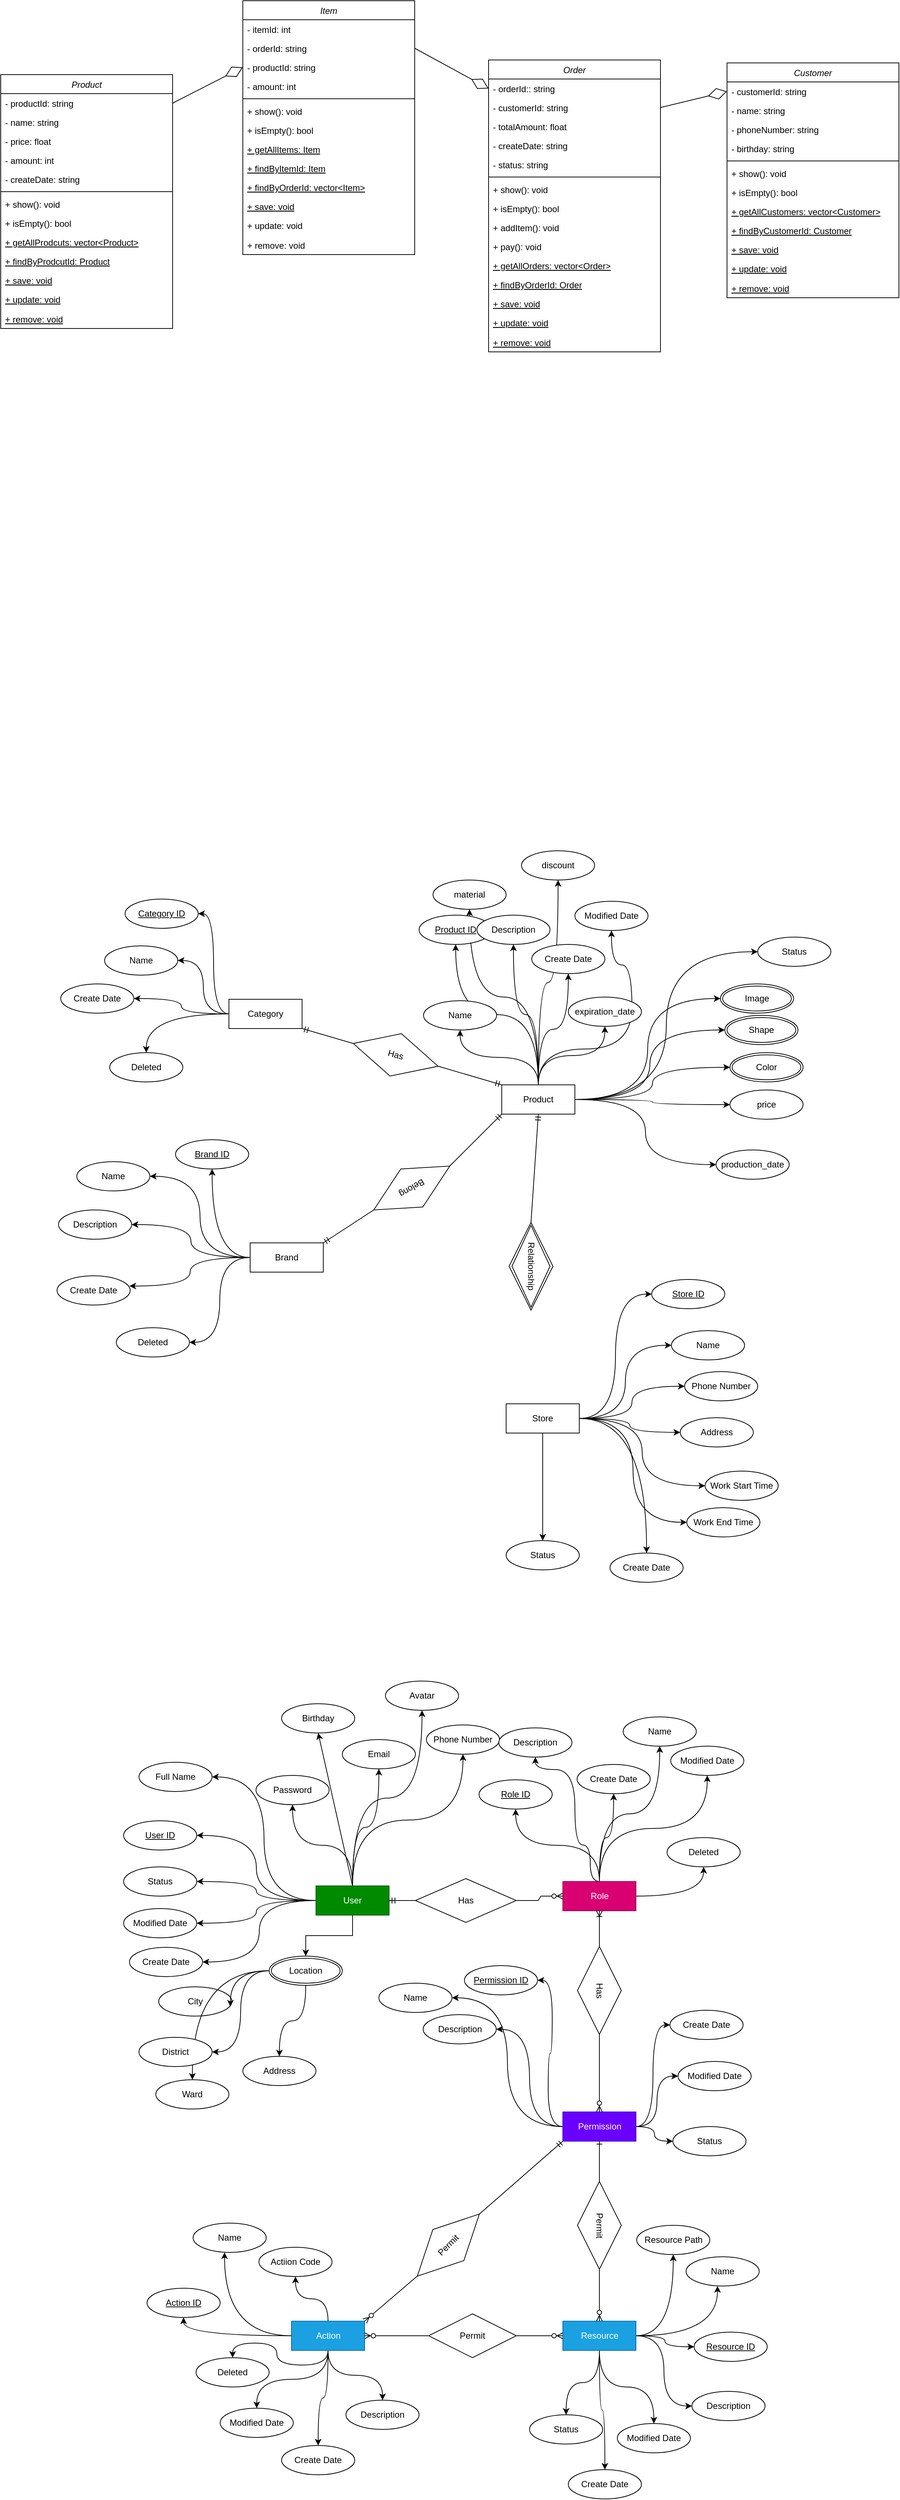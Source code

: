 <mxfile version="24.2.2" type="device">
  <diagram id="C5RBs43oDa-KdzZeNtuy" name="Page-1">
    <mxGraphModel dx="1386" dy="770" grid="0" gridSize="10" guides="1" tooltips="1" connect="1" arrows="1" fold="1" page="1" pageScale="1" pageWidth="827" pageHeight="1169" math="0" shadow="0">
      <root>
        <mxCell id="WIyWlLk6GJQsqaUBKTNV-0" />
        <mxCell id="WIyWlLk6GJQsqaUBKTNV-1" parent="WIyWlLk6GJQsqaUBKTNV-0" />
        <mxCell id="zkfFHV4jXpPFQw0GAbJ--0" value="Customer" style="swimlane;fontStyle=2;align=center;verticalAlign=top;childLayout=stackLayout;horizontal=1;startSize=26;horizontalStack=0;resizeParent=1;resizeLast=0;collapsible=1;marginBottom=0;rounded=0;shadow=0;strokeWidth=1;" parent="WIyWlLk6GJQsqaUBKTNV-1" vertex="1">
          <mxGeometry x="1006" y="154" width="235" height="321" as="geometry">
            <mxRectangle x="230" y="140" width="160" height="26" as="alternateBounds" />
          </mxGeometry>
        </mxCell>
        <mxCell id="zkfFHV4jXpPFQw0GAbJ--1" value="- customerId: string" style="text;align=left;verticalAlign=top;spacingLeft=4;spacingRight=4;overflow=hidden;rotatable=0;points=[[0,0.5],[1,0.5]];portConstraint=eastwest;" parent="zkfFHV4jXpPFQw0GAbJ--0" vertex="1">
          <mxGeometry y="26" width="235" height="26" as="geometry" />
        </mxCell>
        <mxCell id="euG2sOZZnq1hkifUm2rw-5" value="- name: string" style="text;align=left;verticalAlign=top;spacingLeft=4;spacingRight=4;overflow=hidden;rotatable=0;points=[[0,0.5],[1,0.5]];portConstraint=eastwest;" parent="zkfFHV4jXpPFQw0GAbJ--0" vertex="1">
          <mxGeometry y="52" width="235" height="26" as="geometry" />
        </mxCell>
        <mxCell id="zkfFHV4jXpPFQw0GAbJ--2" value="- phoneNumber: string" style="text;align=left;verticalAlign=top;spacingLeft=4;spacingRight=4;overflow=hidden;rotatable=0;points=[[0,0.5],[1,0.5]];portConstraint=eastwest;rounded=0;shadow=0;html=0;" parent="zkfFHV4jXpPFQw0GAbJ--0" vertex="1">
          <mxGeometry y="78" width="235" height="26" as="geometry" />
        </mxCell>
        <mxCell id="zkfFHV4jXpPFQw0GAbJ--3" value="- birthday: string" style="text;align=left;verticalAlign=top;spacingLeft=4;spacingRight=4;overflow=hidden;rotatable=0;points=[[0,0.5],[1,0.5]];portConstraint=eastwest;rounded=0;shadow=0;html=0;" parent="zkfFHV4jXpPFQw0GAbJ--0" vertex="1">
          <mxGeometry y="104" width="235" height="26" as="geometry" />
        </mxCell>
        <mxCell id="zkfFHV4jXpPFQw0GAbJ--4" value="" style="line;html=1;strokeWidth=1;align=left;verticalAlign=middle;spacingTop=-1;spacingLeft=3;spacingRight=3;rotatable=0;labelPosition=right;points=[];portConstraint=eastwest;" parent="zkfFHV4jXpPFQw0GAbJ--0" vertex="1">
          <mxGeometry y="130" width="235" height="8" as="geometry" />
        </mxCell>
        <mxCell id="zkfFHV4jXpPFQw0GAbJ--5" value="+ show(): void" style="text;align=left;verticalAlign=top;spacingLeft=4;spacingRight=4;overflow=hidden;rotatable=0;points=[[0,0.5],[1,0.5]];portConstraint=eastwest;" parent="zkfFHV4jXpPFQw0GAbJ--0" vertex="1">
          <mxGeometry y="138" width="235" height="26" as="geometry" />
        </mxCell>
        <mxCell id="euG2sOZZnq1hkifUm2rw-6" value="+ isEmpty(): bool" style="text;align=left;verticalAlign=top;spacingLeft=4;spacingRight=4;overflow=hidden;rotatable=0;points=[[0,0.5],[1,0.5]];portConstraint=eastwest;" parent="zkfFHV4jXpPFQw0GAbJ--0" vertex="1">
          <mxGeometry y="164" width="235" height="26" as="geometry" />
        </mxCell>
        <mxCell id="L5Ty71JDmMKIE8O5UFMq-1" value="+ getAllCustomers: vector&lt;Customer&gt;" style="text;align=left;verticalAlign=top;spacingLeft=4;spacingRight=4;overflow=hidden;rotatable=0;points=[[0,0.5],[1,0.5]];portConstraint=eastwest;fontStyle=4" vertex="1" parent="zkfFHV4jXpPFQw0GAbJ--0">
          <mxGeometry y="190" width="235" height="26" as="geometry" />
        </mxCell>
        <mxCell id="euG2sOZZnq1hkifUm2rw-7" value="+ findByCustomerId: Customer" style="text;align=left;verticalAlign=top;spacingLeft=4;spacingRight=4;overflow=hidden;rotatable=0;points=[[0,0.5],[1,0.5]];portConstraint=eastwest;fontStyle=4" parent="zkfFHV4jXpPFQw0GAbJ--0" vertex="1">
          <mxGeometry y="216" width="235" height="26" as="geometry" />
        </mxCell>
        <mxCell id="euG2sOZZnq1hkifUm2rw-8" value="+ save: void" style="text;align=left;verticalAlign=top;spacingLeft=4;spacingRight=4;overflow=hidden;rotatable=0;points=[[0,0.5],[1,0.5]];portConstraint=eastwest;fontStyle=4" parent="zkfFHV4jXpPFQw0GAbJ--0" vertex="1">
          <mxGeometry y="242" width="235" height="26" as="geometry" />
        </mxCell>
        <mxCell id="euG2sOZZnq1hkifUm2rw-11" value="+ update: void" style="text;align=left;verticalAlign=top;spacingLeft=4;spacingRight=4;overflow=hidden;rotatable=0;points=[[0,0.5],[1,0.5]];portConstraint=eastwest;fontStyle=4" parent="zkfFHV4jXpPFQw0GAbJ--0" vertex="1">
          <mxGeometry y="268" width="235" height="27" as="geometry" />
        </mxCell>
        <mxCell id="euG2sOZZnq1hkifUm2rw-12" value="+ remove: void" style="text;align=left;verticalAlign=top;spacingLeft=4;spacingRight=4;overflow=hidden;rotatable=0;points=[[0,0.5],[1,0.5]];portConstraint=eastwest;fontStyle=4" parent="zkfFHV4jXpPFQw0GAbJ--0" vertex="1">
          <mxGeometry y="295" width="235" height="26" as="geometry" />
        </mxCell>
        <mxCell id="euG2sOZZnq1hkifUm2rw-14" value="Item" style="swimlane;fontStyle=2;align=center;verticalAlign=top;childLayout=stackLayout;horizontal=1;startSize=26;horizontalStack=0;resizeParent=1;resizeLast=0;collapsible=1;marginBottom=0;rounded=0;shadow=0;strokeWidth=1;" parent="WIyWlLk6GJQsqaUBKTNV-1" vertex="1">
          <mxGeometry x="344" y="69" width="235" height="347" as="geometry">
            <mxRectangle x="230" y="140" width="160" height="26" as="alternateBounds" />
          </mxGeometry>
        </mxCell>
        <mxCell id="euG2sOZZnq1hkifUm2rw-15" value="- itemId: int" style="text;align=left;verticalAlign=top;spacingLeft=4;spacingRight=4;overflow=hidden;rotatable=0;points=[[0,0.5],[1,0.5]];portConstraint=eastwest;" parent="euG2sOZZnq1hkifUm2rw-14" vertex="1">
          <mxGeometry y="26" width="235" height="26" as="geometry" />
        </mxCell>
        <mxCell id="euG2sOZZnq1hkifUm2rw-16" value="- orderId: string" style="text;align=left;verticalAlign=top;spacingLeft=4;spacingRight=4;overflow=hidden;rotatable=0;points=[[0,0.5],[1,0.5]];portConstraint=eastwest;" parent="euG2sOZZnq1hkifUm2rw-14" vertex="1">
          <mxGeometry y="52" width="235" height="26" as="geometry" />
        </mxCell>
        <mxCell id="euG2sOZZnq1hkifUm2rw-17" value="- productId: string" style="text;align=left;verticalAlign=top;spacingLeft=4;spacingRight=4;overflow=hidden;rotatable=0;points=[[0,0.5],[1,0.5]];portConstraint=eastwest;rounded=0;shadow=0;html=0;" parent="euG2sOZZnq1hkifUm2rw-14" vertex="1">
          <mxGeometry y="78" width="235" height="26" as="geometry" />
        </mxCell>
        <mxCell id="euG2sOZZnq1hkifUm2rw-18" value="- amount: int" style="text;align=left;verticalAlign=top;spacingLeft=4;spacingRight=4;overflow=hidden;rotatable=0;points=[[0,0.5],[1,0.5]];portConstraint=eastwest;rounded=0;shadow=0;html=0;" parent="euG2sOZZnq1hkifUm2rw-14" vertex="1">
          <mxGeometry y="104" width="235" height="26" as="geometry" />
        </mxCell>
        <mxCell id="euG2sOZZnq1hkifUm2rw-19" value="" style="line;html=1;strokeWidth=1;align=left;verticalAlign=middle;spacingTop=-1;spacingLeft=3;spacingRight=3;rotatable=0;labelPosition=right;points=[];portConstraint=eastwest;" parent="euG2sOZZnq1hkifUm2rw-14" vertex="1">
          <mxGeometry y="130" width="235" height="8" as="geometry" />
        </mxCell>
        <mxCell id="euG2sOZZnq1hkifUm2rw-20" value="+ show(): void" style="text;align=left;verticalAlign=top;spacingLeft=4;spacingRight=4;overflow=hidden;rotatable=0;points=[[0,0.5],[1,0.5]];portConstraint=eastwest;" parent="euG2sOZZnq1hkifUm2rw-14" vertex="1">
          <mxGeometry y="138" width="235" height="26" as="geometry" />
        </mxCell>
        <mxCell id="euG2sOZZnq1hkifUm2rw-21" value="+ isEmpty(): bool" style="text;align=left;verticalAlign=top;spacingLeft=4;spacingRight=4;overflow=hidden;rotatable=0;points=[[0,0.5],[1,0.5]];portConstraint=eastwest;" parent="euG2sOZZnq1hkifUm2rw-14" vertex="1">
          <mxGeometry y="164" width="235" height="26" as="geometry" />
        </mxCell>
        <mxCell id="L5Ty71JDmMKIE8O5UFMq-2" value="+ getAllItems: Item" style="text;align=left;verticalAlign=top;spacingLeft=4;spacingRight=4;overflow=hidden;rotatable=0;points=[[0,0.5],[1,0.5]];portConstraint=eastwest;fontStyle=4" vertex="1" parent="euG2sOZZnq1hkifUm2rw-14">
          <mxGeometry y="190" width="235" height="26" as="geometry" />
        </mxCell>
        <mxCell id="euG2sOZZnq1hkifUm2rw-22" value="+ findByItemId: Item" style="text;align=left;verticalAlign=top;spacingLeft=4;spacingRight=4;overflow=hidden;rotatable=0;points=[[0,0.5],[1,0.5]];portConstraint=eastwest;fontStyle=4" parent="euG2sOZZnq1hkifUm2rw-14" vertex="1">
          <mxGeometry y="216" width="235" height="26" as="geometry" />
        </mxCell>
        <mxCell id="L5Ty71JDmMKIE8O5UFMq-3" value="+ findByOrderId: vector&lt;Item&gt;" style="text;align=left;verticalAlign=top;spacingLeft=4;spacingRight=4;overflow=hidden;rotatable=0;points=[[0,0.5],[1,0.5]];portConstraint=eastwest;fontStyle=4" vertex="1" parent="euG2sOZZnq1hkifUm2rw-14">
          <mxGeometry y="242" width="235" height="26" as="geometry" />
        </mxCell>
        <mxCell id="euG2sOZZnq1hkifUm2rw-23" value="+ save: void" style="text;align=left;verticalAlign=top;spacingLeft=4;spacingRight=4;overflow=hidden;rotatable=0;points=[[0,0.5],[1,0.5]];portConstraint=eastwest;fontStyle=4" parent="euG2sOZZnq1hkifUm2rw-14" vertex="1">
          <mxGeometry y="268" width="235" height="26" as="geometry" />
        </mxCell>
        <mxCell id="euG2sOZZnq1hkifUm2rw-24" value="+ update: void" style="text;align=left;verticalAlign=top;spacingLeft=4;spacingRight=4;overflow=hidden;rotatable=0;points=[[0,0.5],[1,0.5]];portConstraint=eastwest;" parent="euG2sOZZnq1hkifUm2rw-14" vertex="1">
          <mxGeometry y="294" width="235" height="27" as="geometry" />
        </mxCell>
        <mxCell id="euG2sOZZnq1hkifUm2rw-25" value="+ remove: void" style="text;align=left;verticalAlign=top;spacingLeft=4;spacingRight=4;overflow=hidden;rotatable=0;points=[[0,0.5],[1,0.5]];portConstraint=eastwest;" parent="euG2sOZZnq1hkifUm2rw-14" vertex="1">
          <mxGeometry y="321" width="235" height="26" as="geometry" />
        </mxCell>
        <mxCell id="L5Ty71JDmMKIE8O5UFMq-4" value="Product" style="swimlane;fontStyle=2;align=center;verticalAlign=top;childLayout=stackLayout;horizontal=1;startSize=26;horizontalStack=0;resizeParent=1;resizeLast=0;collapsible=1;marginBottom=0;rounded=0;shadow=0;strokeWidth=1;" vertex="1" parent="WIyWlLk6GJQsqaUBKTNV-1">
          <mxGeometry x="13" y="170" width="235" height="347" as="geometry">
            <mxRectangle x="230" y="140" width="160" height="26" as="alternateBounds" />
          </mxGeometry>
        </mxCell>
        <mxCell id="L5Ty71JDmMKIE8O5UFMq-5" value="- productId: string" style="text;align=left;verticalAlign=top;spacingLeft=4;spacingRight=4;overflow=hidden;rotatable=0;points=[[0,0.5],[1,0.5]];portConstraint=eastwest;" vertex="1" parent="L5Ty71JDmMKIE8O5UFMq-4">
          <mxGeometry y="26" width="235" height="26" as="geometry" />
        </mxCell>
        <mxCell id="L5Ty71JDmMKIE8O5UFMq-6" value="- name: string" style="text;align=left;verticalAlign=top;spacingLeft=4;spacingRight=4;overflow=hidden;rotatable=0;points=[[0,0.5],[1,0.5]];portConstraint=eastwest;" vertex="1" parent="L5Ty71JDmMKIE8O5UFMq-4">
          <mxGeometry y="52" width="235" height="26" as="geometry" />
        </mxCell>
        <mxCell id="L5Ty71JDmMKIE8O5UFMq-7" value="- price: float" style="text;align=left;verticalAlign=top;spacingLeft=4;spacingRight=4;overflow=hidden;rotatable=0;points=[[0,0.5],[1,0.5]];portConstraint=eastwest;rounded=0;shadow=0;html=0;" vertex="1" parent="L5Ty71JDmMKIE8O5UFMq-4">
          <mxGeometry y="78" width="235" height="26" as="geometry" />
        </mxCell>
        <mxCell id="L5Ty71JDmMKIE8O5UFMq-8" value="- amount: int" style="text;align=left;verticalAlign=top;spacingLeft=4;spacingRight=4;overflow=hidden;rotatable=0;points=[[0,0.5],[1,0.5]];portConstraint=eastwest;rounded=0;shadow=0;html=0;" vertex="1" parent="L5Ty71JDmMKIE8O5UFMq-4">
          <mxGeometry y="104" width="235" height="26" as="geometry" />
        </mxCell>
        <mxCell id="L5Ty71JDmMKIE8O5UFMq-17" value="- createDate: string" style="text;align=left;verticalAlign=top;spacingLeft=4;spacingRight=4;overflow=hidden;rotatable=0;points=[[0,0.5],[1,0.5]];portConstraint=eastwest;rounded=0;shadow=0;html=0;" vertex="1" parent="L5Ty71JDmMKIE8O5UFMq-4">
          <mxGeometry y="130" width="235" height="26" as="geometry" />
        </mxCell>
        <mxCell id="L5Ty71JDmMKIE8O5UFMq-9" value="" style="line;html=1;strokeWidth=1;align=left;verticalAlign=middle;spacingTop=-1;spacingLeft=3;spacingRight=3;rotatable=0;labelPosition=right;points=[];portConstraint=eastwest;" vertex="1" parent="L5Ty71JDmMKIE8O5UFMq-4">
          <mxGeometry y="156" width="235" height="8" as="geometry" />
        </mxCell>
        <mxCell id="L5Ty71JDmMKIE8O5UFMq-10" value="+ show(): void" style="text;align=left;verticalAlign=top;spacingLeft=4;spacingRight=4;overflow=hidden;rotatable=0;points=[[0,0.5],[1,0.5]];portConstraint=eastwest;" vertex="1" parent="L5Ty71JDmMKIE8O5UFMq-4">
          <mxGeometry y="164" width="235" height="26" as="geometry" />
        </mxCell>
        <mxCell id="L5Ty71JDmMKIE8O5UFMq-11" value="+ isEmpty(): bool" style="text;align=left;verticalAlign=top;spacingLeft=4;spacingRight=4;overflow=hidden;rotatable=0;points=[[0,0.5],[1,0.5]];portConstraint=eastwest;" vertex="1" parent="L5Ty71JDmMKIE8O5UFMq-4">
          <mxGeometry y="190" width="235" height="26" as="geometry" />
        </mxCell>
        <mxCell id="L5Ty71JDmMKIE8O5UFMq-12" value="+ getAllProdcuts: vector&lt;Product&gt;" style="text;align=left;verticalAlign=top;spacingLeft=4;spacingRight=4;overflow=hidden;rotatable=0;points=[[0,0.5],[1,0.5]];portConstraint=eastwest;fontStyle=4" vertex="1" parent="L5Ty71JDmMKIE8O5UFMq-4">
          <mxGeometry y="216" width="235" height="26" as="geometry" />
        </mxCell>
        <mxCell id="L5Ty71JDmMKIE8O5UFMq-13" value="+ findByProdcutId: Product" style="text;align=left;verticalAlign=top;spacingLeft=4;spacingRight=4;overflow=hidden;rotatable=0;points=[[0,0.5],[1,0.5]];portConstraint=eastwest;fontStyle=4" vertex="1" parent="L5Ty71JDmMKIE8O5UFMq-4">
          <mxGeometry y="242" width="235" height="26" as="geometry" />
        </mxCell>
        <mxCell id="L5Ty71JDmMKIE8O5UFMq-14" value="+ save: void" style="text;align=left;verticalAlign=top;spacingLeft=4;spacingRight=4;overflow=hidden;rotatable=0;points=[[0,0.5],[1,0.5]];portConstraint=eastwest;fontStyle=4" vertex="1" parent="L5Ty71JDmMKIE8O5UFMq-4">
          <mxGeometry y="268" width="235" height="26" as="geometry" />
        </mxCell>
        <mxCell id="L5Ty71JDmMKIE8O5UFMq-15" value="+ update: void" style="text;align=left;verticalAlign=top;spacingLeft=4;spacingRight=4;overflow=hidden;rotatable=0;points=[[0,0.5],[1,0.5]];portConstraint=eastwest;fontStyle=4" vertex="1" parent="L5Ty71JDmMKIE8O5UFMq-4">
          <mxGeometry y="294" width="235" height="27" as="geometry" />
        </mxCell>
        <mxCell id="L5Ty71JDmMKIE8O5UFMq-16" value="+ remove: void" style="text;align=left;verticalAlign=top;spacingLeft=4;spacingRight=4;overflow=hidden;rotatable=0;points=[[0,0.5],[1,0.5]];portConstraint=eastwest;fontStyle=4" vertex="1" parent="L5Ty71JDmMKIE8O5UFMq-4">
          <mxGeometry y="321" width="235" height="26" as="geometry" />
        </mxCell>
        <mxCell id="L5Ty71JDmMKIE8O5UFMq-19" value="Order" style="swimlane;fontStyle=2;align=center;verticalAlign=top;childLayout=stackLayout;horizontal=1;startSize=26;horizontalStack=0;resizeParent=1;resizeLast=0;collapsible=1;marginBottom=0;rounded=0;shadow=0;strokeWidth=1;" vertex="1" parent="WIyWlLk6GJQsqaUBKTNV-1">
          <mxGeometry x="680" y="150" width="235" height="399" as="geometry">
            <mxRectangle x="230" y="140" width="160" height="26" as="alternateBounds" />
          </mxGeometry>
        </mxCell>
        <mxCell id="L5Ty71JDmMKIE8O5UFMq-20" value="- orderId:: string" style="text;align=left;verticalAlign=top;spacingLeft=4;spacingRight=4;overflow=hidden;rotatable=0;points=[[0,0.5],[1,0.5]];portConstraint=eastwest;" vertex="1" parent="L5Ty71JDmMKIE8O5UFMq-19">
          <mxGeometry y="26" width="235" height="26" as="geometry" />
        </mxCell>
        <mxCell id="L5Ty71JDmMKIE8O5UFMq-21" value="- customerId: string" style="text;align=left;verticalAlign=top;spacingLeft=4;spacingRight=4;overflow=hidden;rotatable=0;points=[[0,0.5],[1,0.5]];portConstraint=eastwest;" vertex="1" parent="L5Ty71JDmMKIE8O5UFMq-19">
          <mxGeometry y="52" width="235" height="26" as="geometry" />
        </mxCell>
        <mxCell id="L5Ty71JDmMKIE8O5UFMq-22" value="- totalAmount: float" style="text;align=left;verticalAlign=top;spacingLeft=4;spacingRight=4;overflow=hidden;rotatable=0;points=[[0,0.5],[1,0.5]];portConstraint=eastwest;rounded=0;shadow=0;html=0;" vertex="1" parent="L5Ty71JDmMKIE8O5UFMq-19">
          <mxGeometry y="78" width="235" height="26" as="geometry" />
        </mxCell>
        <mxCell id="L5Ty71JDmMKIE8O5UFMq-23" value="- createDate: string" style="text;align=left;verticalAlign=top;spacingLeft=4;spacingRight=4;overflow=hidden;rotatable=0;points=[[0,0.5],[1,0.5]];portConstraint=eastwest;rounded=0;shadow=0;html=0;" vertex="1" parent="L5Ty71JDmMKIE8O5UFMq-19">
          <mxGeometry y="104" width="235" height="26" as="geometry" />
        </mxCell>
        <mxCell id="L5Ty71JDmMKIE8O5UFMq-32" value="- status: string" style="text;align=left;verticalAlign=top;spacingLeft=4;spacingRight=4;overflow=hidden;rotatable=0;points=[[0,0.5],[1,0.5]];portConstraint=eastwest;rounded=0;shadow=0;html=0;" vertex="1" parent="L5Ty71JDmMKIE8O5UFMq-19">
          <mxGeometry y="130" width="235" height="26" as="geometry" />
        </mxCell>
        <mxCell id="L5Ty71JDmMKIE8O5UFMq-24" value="" style="line;html=1;strokeWidth=1;align=left;verticalAlign=middle;spacingTop=-1;spacingLeft=3;spacingRight=3;rotatable=0;labelPosition=right;points=[];portConstraint=eastwest;" vertex="1" parent="L5Ty71JDmMKIE8O5UFMq-19">
          <mxGeometry y="156" width="235" height="8" as="geometry" />
        </mxCell>
        <mxCell id="L5Ty71JDmMKIE8O5UFMq-25" value="+ show(): void" style="text;align=left;verticalAlign=top;spacingLeft=4;spacingRight=4;overflow=hidden;rotatable=0;points=[[0,0.5],[1,0.5]];portConstraint=eastwest;" vertex="1" parent="L5Ty71JDmMKIE8O5UFMq-19">
          <mxGeometry y="164" width="235" height="26" as="geometry" />
        </mxCell>
        <mxCell id="L5Ty71JDmMKIE8O5UFMq-26" value="+ isEmpty(): bool" style="text;align=left;verticalAlign=top;spacingLeft=4;spacingRight=4;overflow=hidden;rotatable=0;points=[[0,0.5],[1,0.5]];portConstraint=eastwest;" vertex="1" parent="L5Ty71JDmMKIE8O5UFMq-19">
          <mxGeometry y="190" width="235" height="26" as="geometry" />
        </mxCell>
        <mxCell id="L5Ty71JDmMKIE8O5UFMq-33" value="+ addItem(): void" style="text;align=left;verticalAlign=top;spacingLeft=4;spacingRight=4;overflow=hidden;rotatable=0;points=[[0,0.5],[1,0.5]];portConstraint=eastwest;" vertex="1" parent="L5Ty71JDmMKIE8O5UFMq-19">
          <mxGeometry y="216" width="235" height="26" as="geometry" />
        </mxCell>
        <mxCell id="L5Ty71JDmMKIE8O5UFMq-34" value="+ pay(): void" style="text;align=left;verticalAlign=top;spacingLeft=4;spacingRight=4;overflow=hidden;rotatable=0;points=[[0,0.5],[1,0.5]];portConstraint=eastwest;" vertex="1" parent="L5Ty71JDmMKIE8O5UFMq-19">
          <mxGeometry y="242" width="235" height="26" as="geometry" />
        </mxCell>
        <mxCell id="L5Ty71JDmMKIE8O5UFMq-27" value="+ getAllOrders: vector&lt;Order&gt;" style="text;align=left;verticalAlign=top;spacingLeft=4;spacingRight=4;overflow=hidden;rotatable=0;points=[[0,0.5],[1,0.5]];portConstraint=eastwest;fontStyle=4" vertex="1" parent="L5Ty71JDmMKIE8O5UFMq-19">
          <mxGeometry y="268" width="235" height="26" as="geometry" />
        </mxCell>
        <mxCell id="L5Ty71JDmMKIE8O5UFMq-28" value="+ findByOrderId: Order" style="text;align=left;verticalAlign=top;spacingLeft=4;spacingRight=4;overflow=hidden;rotatable=0;points=[[0,0.5],[1,0.5]];portConstraint=eastwest;fontStyle=4" vertex="1" parent="L5Ty71JDmMKIE8O5UFMq-19">
          <mxGeometry y="294" width="235" height="26" as="geometry" />
        </mxCell>
        <mxCell id="L5Ty71JDmMKIE8O5UFMq-29" value="+ save: void" style="text;align=left;verticalAlign=top;spacingLeft=4;spacingRight=4;overflow=hidden;rotatable=0;points=[[0,0.5],[1,0.5]];portConstraint=eastwest;fontStyle=4" vertex="1" parent="L5Ty71JDmMKIE8O5UFMq-19">
          <mxGeometry y="320" width="235" height="26" as="geometry" />
        </mxCell>
        <mxCell id="L5Ty71JDmMKIE8O5UFMq-30" value="+ update: void" style="text;align=left;verticalAlign=top;spacingLeft=4;spacingRight=4;overflow=hidden;rotatable=0;points=[[0,0.5],[1,0.5]];portConstraint=eastwest;fontStyle=4" vertex="1" parent="L5Ty71JDmMKIE8O5UFMq-19">
          <mxGeometry y="346" width="235" height="27" as="geometry" />
        </mxCell>
        <mxCell id="L5Ty71JDmMKIE8O5UFMq-31" value="+ remove: void" style="text;align=left;verticalAlign=top;spacingLeft=4;spacingRight=4;overflow=hidden;rotatable=0;points=[[0,0.5],[1,0.5]];portConstraint=eastwest;fontStyle=4" vertex="1" parent="L5Ty71JDmMKIE8O5UFMq-19">
          <mxGeometry y="373" width="235" height="26" as="geometry" />
        </mxCell>
        <mxCell id="L5Ty71JDmMKIE8O5UFMq-35" value="" style="endArrow=diamondThin;endFill=0;endSize=24;html=1;rounded=0;entryX=0;entryY=0.5;entryDx=0;entryDy=0;curved=1;exitX=1;exitY=0.5;exitDx=0;exitDy=0;" edge="1" parent="WIyWlLk6GJQsqaUBKTNV-1" source="L5Ty71JDmMKIE8O5UFMq-21" target="zkfFHV4jXpPFQw0GAbJ--1">
          <mxGeometry width="160" relative="1" as="geometry">
            <mxPoint x="836" y="123" as="sourcePoint" />
            <mxPoint x="291" y="144" as="targetPoint" />
          </mxGeometry>
        </mxCell>
        <mxCell id="L5Ty71JDmMKIE8O5UFMq-37" value="" style="endArrow=diamondThin;endFill=0;endSize=24;html=1;rounded=0;curved=1;exitX=1;exitY=0.5;exitDx=0;exitDy=0;entryX=0;entryY=0.5;entryDx=0;entryDy=0;" edge="1" parent="WIyWlLk6GJQsqaUBKTNV-1" source="L5Ty71JDmMKIE8O5UFMq-5" target="euG2sOZZnq1hkifUm2rw-17">
          <mxGeometry width="160" relative="1" as="geometry">
            <mxPoint x="419" y="362" as="sourcePoint" />
            <mxPoint x="291" y="249" as="targetPoint" />
          </mxGeometry>
        </mxCell>
        <mxCell id="L5Ty71JDmMKIE8O5UFMq-38" value="" style="endArrow=diamondThin;endFill=0;endSize=24;html=1;rounded=0;curved=1;exitX=1;exitY=0.5;exitDx=0;exitDy=0;entryX=0;entryY=0.5;entryDx=0;entryDy=0;" edge="1" parent="WIyWlLk6GJQsqaUBKTNV-1" source="euG2sOZZnq1hkifUm2rw-16" target="L5Ty71JDmMKIE8O5UFMq-20">
          <mxGeometry width="160" relative="1" as="geometry">
            <mxPoint x="475" y="211" as="sourcePoint" />
            <mxPoint x="368" y="568" as="targetPoint" />
          </mxGeometry>
        </mxCell>
        <mxCell id="L5Ty71JDmMKIE8O5UFMq-39" style="edgeStyle=orthogonalEdgeStyle;rounded=0;orthogonalLoop=1;jettySize=auto;html=1;exitX=0.5;exitY=0;exitDx=0;exitDy=0;curved=1;" edge="1" parent="WIyWlLk6GJQsqaUBKTNV-1" source="L5Ty71JDmMKIE8O5UFMq-53" target="L5Ty71JDmMKIE8O5UFMq-54">
          <mxGeometry relative="1" as="geometry">
            <mxPoint x="639" y="1387" as="targetPoint" />
          </mxGeometry>
        </mxCell>
        <mxCell id="L5Ty71JDmMKIE8O5UFMq-40" style="edgeStyle=orthogonalEdgeStyle;rounded=0;orthogonalLoop=1;jettySize=auto;html=1;entryX=0.5;entryY=1;entryDx=0;entryDy=0;curved=1;" edge="1" parent="WIyWlLk6GJQsqaUBKTNV-1" source="L5Ty71JDmMKIE8O5UFMq-53" target="L5Ty71JDmMKIE8O5UFMq-64">
          <mxGeometry relative="1" as="geometry" />
        </mxCell>
        <mxCell id="L5Ty71JDmMKIE8O5UFMq-41" style="edgeStyle=orthogonalEdgeStyle;rounded=0;orthogonalLoop=1;jettySize=auto;html=1;entryX=0.5;entryY=1;entryDx=0;entryDy=0;exitX=0.5;exitY=0;exitDx=0;exitDy=0;curved=1;" edge="1" parent="WIyWlLk6GJQsqaUBKTNV-1" source="L5Ty71JDmMKIE8O5UFMq-53" target="L5Ty71JDmMKIE8O5UFMq-63">
          <mxGeometry relative="1" as="geometry" />
        </mxCell>
        <mxCell id="L5Ty71JDmMKIE8O5UFMq-42" style="edgeStyle=orthogonalEdgeStyle;rounded=0;orthogonalLoop=1;jettySize=auto;html=1;entryX=0.5;entryY=1;entryDx=0;entryDy=0;curved=1;" edge="1" parent="WIyWlLk6GJQsqaUBKTNV-1" source="L5Ty71JDmMKIE8O5UFMq-53" target="L5Ty71JDmMKIE8O5UFMq-66">
          <mxGeometry relative="1" as="geometry" />
        </mxCell>
        <mxCell id="L5Ty71JDmMKIE8O5UFMq-43" style="edgeStyle=orthogonalEdgeStyle;rounded=0;orthogonalLoop=1;jettySize=auto;html=1;entryX=0.5;entryY=1;entryDx=0;entryDy=0;curved=1;exitX=0.5;exitY=0;exitDx=0;exitDy=0;" edge="1" parent="WIyWlLk6GJQsqaUBKTNV-1" source="L5Ty71JDmMKIE8O5UFMq-53" target="L5Ty71JDmMKIE8O5UFMq-65">
          <mxGeometry relative="1" as="geometry">
            <Array as="points">
              <mxPoint x="748" y="1502" />
              <mxPoint x="876" y="1502" />
              <mxPoint x="876" y="1387" />
            </Array>
          </mxGeometry>
        </mxCell>
        <mxCell id="L5Ty71JDmMKIE8O5UFMq-44" style="edgeStyle=orthogonalEdgeStyle;rounded=0;orthogonalLoop=1;jettySize=auto;html=1;entryX=0;entryY=0.5;entryDx=0;entryDy=0;curved=1;" edge="1" parent="WIyWlLk6GJQsqaUBKTNV-1" source="L5Ty71JDmMKIE8O5UFMq-53" target="L5Ty71JDmMKIE8O5UFMq-67">
          <mxGeometry relative="1" as="geometry" />
        </mxCell>
        <mxCell id="L5Ty71JDmMKIE8O5UFMq-45" style="edgeStyle=orthogonalEdgeStyle;rounded=0;orthogonalLoop=1;jettySize=auto;html=1;entryX=0;entryY=0.5;entryDx=0;entryDy=0;curved=1;" edge="1" parent="WIyWlLk6GJQsqaUBKTNV-1" source="L5Ty71JDmMKIE8O5UFMq-53" target="L5Ty71JDmMKIE8O5UFMq-56">
          <mxGeometry relative="1" as="geometry" />
        </mxCell>
        <mxCell id="L5Ty71JDmMKIE8O5UFMq-46" style="edgeStyle=orthogonalEdgeStyle;rounded=0;orthogonalLoop=1;jettySize=auto;html=1;entryX=0;entryY=0.5;entryDx=0;entryDy=0;curved=1;" edge="1" parent="WIyWlLk6GJQsqaUBKTNV-1" source="L5Ty71JDmMKIE8O5UFMq-53" target="L5Ty71JDmMKIE8O5UFMq-57">
          <mxGeometry relative="1" as="geometry" />
        </mxCell>
        <mxCell id="L5Ty71JDmMKIE8O5UFMq-47" style="edgeStyle=orthogonalEdgeStyle;rounded=0;orthogonalLoop=1;jettySize=auto;html=1;entryX=0;entryY=0.5;entryDx=0;entryDy=0;curved=1;" edge="1" parent="WIyWlLk6GJQsqaUBKTNV-1" source="L5Ty71JDmMKIE8O5UFMq-53" target="L5Ty71JDmMKIE8O5UFMq-55">
          <mxGeometry relative="1" as="geometry" />
        </mxCell>
        <mxCell id="L5Ty71JDmMKIE8O5UFMq-48" style="edgeStyle=orthogonalEdgeStyle;rounded=0;orthogonalLoop=1;jettySize=auto;html=1;curved=1;" edge="1" parent="WIyWlLk6GJQsqaUBKTNV-1" source="L5Ty71JDmMKIE8O5UFMq-53" target="L5Ty71JDmMKIE8O5UFMq-68">
          <mxGeometry relative="1" as="geometry" />
        </mxCell>
        <mxCell id="L5Ty71JDmMKIE8O5UFMq-49" style="edgeStyle=orthogonalEdgeStyle;rounded=0;orthogonalLoop=1;jettySize=auto;html=1;curved=1;exitX=0.5;exitY=0;exitDx=0;exitDy=0;entryX=0.5;entryY=1;entryDx=0;entryDy=0;" edge="1" parent="WIyWlLk6GJQsqaUBKTNV-1" source="L5Ty71JDmMKIE8O5UFMq-53" target="L5Ty71JDmMKIE8O5UFMq-69">
          <mxGeometry relative="1" as="geometry">
            <mxPoint x="771" y="1304" as="targetPoint" />
          </mxGeometry>
        </mxCell>
        <mxCell id="L5Ty71JDmMKIE8O5UFMq-50" style="edgeStyle=orthogonalEdgeStyle;rounded=0;orthogonalLoop=1;jettySize=auto;html=1;curved=1;entryX=0;entryY=0.5;entryDx=0;entryDy=0;" edge="1" parent="WIyWlLk6GJQsqaUBKTNV-1" source="L5Ty71JDmMKIE8O5UFMq-53" target="L5Ty71JDmMKIE8O5UFMq-75">
          <mxGeometry relative="1" as="geometry" />
        </mxCell>
        <mxCell id="L5Ty71JDmMKIE8O5UFMq-51" style="edgeStyle=orthogonalEdgeStyle;rounded=0;orthogonalLoop=1;jettySize=auto;html=1;entryX=0;entryY=0.5;entryDx=0;entryDy=0;curved=1;" edge="1" parent="WIyWlLk6GJQsqaUBKTNV-1" source="L5Ty71JDmMKIE8O5UFMq-53" target="L5Ty71JDmMKIE8O5UFMq-77">
          <mxGeometry relative="1" as="geometry" />
        </mxCell>
        <mxCell id="L5Ty71JDmMKIE8O5UFMq-52" style="edgeStyle=orthogonalEdgeStyle;rounded=0;orthogonalLoop=1;jettySize=auto;html=1;entryX=0.5;entryY=1;entryDx=0;entryDy=0;curved=1;" edge="1" parent="WIyWlLk6GJQsqaUBKTNV-1" source="L5Ty71JDmMKIE8O5UFMq-53" target="L5Ty71JDmMKIE8O5UFMq-76">
          <mxGeometry relative="1" as="geometry" />
        </mxCell>
        <mxCell id="L5Ty71JDmMKIE8O5UFMq-53" value="Product" style="whiteSpace=wrap;html=1;align=center;" vertex="1" parent="WIyWlLk6GJQsqaUBKTNV-1">
          <mxGeometry x="698" y="1551" width="100" height="40" as="geometry" />
        </mxCell>
        <mxCell id="L5Ty71JDmMKIE8O5UFMq-54" value="Product ID" style="ellipse;whiteSpace=wrap;html=1;align=center;fontStyle=4;" vertex="1" parent="WIyWlLk6GJQsqaUBKTNV-1">
          <mxGeometry x="585" y="1319" width="100" height="40" as="geometry" />
        </mxCell>
        <mxCell id="L5Ty71JDmMKIE8O5UFMq-55" value="Image" style="ellipse;shape=doubleEllipse;margin=3;whiteSpace=wrap;html=1;align=center;" vertex="1" parent="WIyWlLk6GJQsqaUBKTNV-1">
          <mxGeometry x="997" y="1413" width="100" height="40" as="geometry" />
        </mxCell>
        <mxCell id="L5Ty71JDmMKIE8O5UFMq-56" value="Shape" style="ellipse;shape=doubleEllipse;margin=3;whiteSpace=wrap;html=1;align=center;" vertex="1" parent="WIyWlLk6GJQsqaUBKTNV-1">
          <mxGeometry x="1003" y="1456" width="100" height="40" as="geometry" />
        </mxCell>
        <mxCell id="L5Ty71JDmMKIE8O5UFMq-57" value="Color" style="ellipse;shape=doubleEllipse;margin=3;whiteSpace=wrap;html=1;align=center;" vertex="1" parent="WIyWlLk6GJQsqaUBKTNV-1">
          <mxGeometry x="1010" y="1507" width="100" height="40" as="geometry" />
        </mxCell>
        <mxCell id="L5Ty71JDmMKIE8O5UFMq-58" style="edgeStyle=orthogonalEdgeStyle;rounded=0;orthogonalLoop=1;jettySize=auto;html=1;entryX=0.5;entryY=1;entryDx=0;entryDy=0;curved=1;" edge="1" parent="WIyWlLk6GJQsqaUBKTNV-1" source="L5Ty71JDmMKIE8O5UFMq-62" target="L5Ty71JDmMKIE8O5UFMq-83">
          <mxGeometry relative="1" as="geometry" />
        </mxCell>
        <mxCell id="L5Ty71JDmMKIE8O5UFMq-59" style="edgeStyle=orthogonalEdgeStyle;rounded=0;orthogonalLoop=1;jettySize=auto;html=1;entryX=0.99;entryY=0.35;entryDx=0;entryDy=0;curved=1;entryPerimeter=0;" edge="1" parent="WIyWlLk6GJQsqaUBKTNV-1" source="L5Ty71JDmMKIE8O5UFMq-62" target="L5Ty71JDmMKIE8O5UFMq-85">
          <mxGeometry relative="1" as="geometry" />
        </mxCell>
        <mxCell id="L5Ty71JDmMKIE8O5UFMq-60" style="edgeStyle=orthogonalEdgeStyle;rounded=0;orthogonalLoop=1;jettySize=auto;html=1;entryX=1;entryY=0.5;entryDx=0;entryDy=0;curved=1;" edge="1" parent="WIyWlLk6GJQsqaUBKTNV-1" source="L5Ty71JDmMKIE8O5UFMq-62" target="L5Ty71JDmMKIE8O5UFMq-91">
          <mxGeometry relative="1" as="geometry" />
        </mxCell>
        <mxCell id="L5Ty71JDmMKIE8O5UFMq-61" style="edgeStyle=orthogonalEdgeStyle;rounded=0;orthogonalLoop=1;jettySize=auto;html=1;entryX=1;entryY=0.5;entryDx=0;entryDy=0;curved=1;" edge="1" parent="WIyWlLk6GJQsqaUBKTNV-1" source="L5Ty71JDmMKIE8O5UFMq-62" target="L5Ty71JDmMKIE8O5UFMq-86">
          <mxGeometry relative="1" as="geometry" />
        </mxCell>
        <mxCell id="L5Ty71JDmMKIE8O5UFMq-62" value="Brand" style="whiteSpace=wrap;html=1;align=center;" vertex="1" parent="WIyWlLk6GJQsqaUBKTNV-1">
          <mxGeometry x="354" y="1767" width="100" height="40" as="geometry" />
        </mxCell>
        <mxCell id="L5Ty71JDmMKIE8O5UFMq-63" value="Name" style="ellipse;whiteSpace=wrap;html=1;align=center;" vertex="1" parent="WIyWlLk6GJQsqaUBKTNV-1">
          <mxGeometry x="591" y="1436" width="100" height="40" as="geometry" />
        </mxCell>
        <mxCell id="L5Ty71JDmMKIE8O5UFMq-64" value="Description" style="ellipse;whiteSpace=wrap;html=1;align=center;" vertex="1" parent="WIyWlLk6GJQsqaUBKTNV-1">
          <mxGeometry x="664" y="1319" width="100" height="40" as="geometry" />
        </mxCell>
        <mxCell id="L5Ty71JDmMKIE8O5UFMq-65" value="Modified Date" style="ellipse;whiteSpace=wrap;html=1;align=center;" vertex="1" parent="WIyWlLk6GJQsqaUBKTNV-1">
          <mxGeometry x="798" y="1300" width="100" height="40" as="geometry" />
        </mxCell>
        <mxCell id="L5Ty71JDmMKIE8O5UFMq-66" value="Create Date" style="ellipse;whiteSpace=wrap;html=1;align=center;" vertex="1" parent="WIyWlLk6GJQsqaUBKTNV-1">
          <mxGeometry x="739" y="1359" width="100" height="40" as="geometry" />
        </mxCell>
        <mxCell id="L5Ty71JDmMKIE8O5UFMq-67" value="Status" style="ellipse;whiteSpace=wrap;html=1;align=center;" vertex="1" parent="WIyWlLk6GJQsqaUBKTNV-1">
          <mxGeometry x="1048" y="1349" width="100" height="40" as="geometry" />
        </mxCell>
        <mxCell id="L5Ty71JDmMKIE8O5UFMq-68" value="material" style="ellipse;whiteSpace=wrap;html=1;align=center;" vertex="1" parent="WIyWlLk6GJQsqaUBKTNV-1">
          <mxGeometry x="604" y="1271" width="100" height="40" as="geometry" />
        </mxCell>
        <mxCell id="L5Ty71JDmMKIE8O5UFMq-69" value="discount" style="ellipse;whiteSpace=wrap;html=1;align=center;" vertex="1" parent="WIyWlLk6GJQsqaUBKTNV-1">
          <mxGeometry x="725" y="1231" width="100" height="40" as="geometry" />
        </mxCell>
        <mxCell id="L5Ty71JDmMKIE8O5UFMq-70" style="edgeStyle=orthogonalEdgeStyle;rounded=0;orthogonalLoop=1;jettySize=auto;html=1;entryX=1;entryY=0.5;entryDx=0;entryDy=0;curved=1;exitX=0;exitY=0.5;exitDx=0;exitDy=0;" edge="1" parent="WIyWlLk6GJQsqaUBKTNV-1" source="L5Ty71JDmMKIE8O5UFMq-74" target="L5Ty71JDmMKIE8O5UFMq-88">
          <mxGeometry relative="1" as="geometry" />
        </mxCell>
        <mxCell id="L5Ty71JDmMKIE8O5UFMq-71" style="edgeStyle=orthogonalEdgeStyle;rounded=0;orthogonalLoop=1;jettySize=auto;html=1;entryX=1;entryY=0.5;entryDx=0;entryDy=0;curved=1;" edge="1" parent="WIyWlLk6GJQsqaUBKTNV-1" source="L5Ty71JDmMKIE8O5UFMq-74" target="L5Ty71JDmMKIE8O5UFMq-92">
          <mxGeometry relative="1" as="geometry" />
        </mxCell>
        <mxCell id="L5Ty71JDmMKIE8O5UFMq-72" style="edgeStyle=orthogonalEdgeStyle;rounded=0;orthogonalLoop=1;jettySize=auto;html=1;curved=1;" edge="1" parent="WIyWlLk6GJQsqaUBKTNV-1" source="L5Ty71JDmMKIE8O5UFMq-74" target="L5Ty71JDmMKIE8O5UFMq-90">
          <mxGeometry relative="1" as="geometry" />
        </mxCell>
        <mxCell id="L5Ty71JDmMKIE8O5UFMq-73" style="edgeStyle=orthogonalEdgeStyle;rounded=0;orthogonalLoop=1;jettySize=auto;html=1;entryX=1;entryY=0.5;entryDx=0;entryDy=0;curved=1;exitX=0;exitY=0.5;exitDx=0;exitDy=0;" edge="1" parent="WIyWlLk6GJQsqaUBKTNV-1" source="L5Ty71JDmMKIE8O5UFMq-74" target="L5Ty71JDmMKIE8O5UFMq-89">
          <mxGeometry relative="1" as="geometry" />
        </mxCell>
        <mxCell id="L5Ty71JDmMKIE8O5UFMq-74" value="Category" style="whiteSpace=wrap;html=1;align=center;" vertex="1" parent="WIyWlLk6GJQsqaUBKTNV-1">
          <mxGeometry x="325" y="1434" width="100" height="40" as="geometry" />
        </mxCell>
        <mxCell id="L5Ty71JDmMKIE8O5UFMq-75" value="price" style="ellipse;whiteSpace=wrap;html=1;align=center;" vertex="1" parent="WIyWlLk6GJQsqaUBKTNV-1">
          <mxGeometry x="1010" y="1558" width="100" height="40" as="geometry" />
        </mxCell>
        <mxCell id="L5Ty71JDmMKIE8O5UFMq-76" value="expiration_date" style="ellipse;whiteSpace=wrap;html=1;align=center;" vertex="1" parent="WIyWlLk6GJQsqaUBKTNV-1">
          <mxGeometry x="789" y="1431" width="100" height="40" as="geometry" />
        </mxCell>
        <mxCell id="L5Ty71JDmMKIE8O5UFMq-77" value="production_date" style="ellipse;whiteSpace=wrap;html=1;align=center;" vertex="1" parent="WIyWlLk6GJQsqaUBKTNV-1">
          <mxGeometry x="991" y="1640" width="100" height="40" as="geometry" />
        </mxCell>
        <mxCell id="L5Ty71JDmMKIE8O5UFMq-78" value="Has" style="shape=rhombus;perimeter=rhombusPerimeter;whiteSpace=wrap;html=1;align=center;rotation=15;" vertex="1" parent="WIyWlLk6GJQsqaUBKTNV-1">
          <mxGeometry x="493" y="1480" width="120" height="60" as="geometry" />
        </mxCell>
        <mxCell id="L5Ty71JDmMKIE8O5UFMq-79" value="Belong" style="shape=rhombus;perimeter=rhombusPerimeter;whiteSpace=wrap;html=1;align=center;rotation=-210;" vertex="1" parent="WIyWlLk6GJQsqaUBKTNV-1">
          <mxGeometry x="515" y="1662" width="120" height="60" as="geometry" />
        </mxCell>
        <mxCell id="L5Ty71JDmMKIE8O5UFMq-80" value="" style="fontSize=12;html=1;endArrow=ERmandOne;rounded=0;exitX=0;exitY=0.5;exitDx=0;exitDy=0;entryX=0;entryY=1;entryDx=0;entryDy=0;" edge="1" parent="WIyWlLk6GJQsqaUBKTNV-1" source="L5Ty71JDmMKIE8O5UFMq-79" target="L5Ty71JDmMKIE8O5UFMq-53">
          <mxGeometry width="100" height="100" relative="1" as="geometry">
            <mxPoint x="403" y="1430" as="sourcePoint" />
            <mxPoint x="503" y="1330" as="targetPoint" />
          </mxGeometry>
        </mxCell>
        <mxCell id="L5Ty71JDmMKIE8O5UFMq-81" value="" style="fontSize=12;html=1;endArrow=ERmandOne;rounded=0;exitX=1;exitY=0.5;exitDx=0;exitDy=0;entryX=1;entryY=0;entryDx=0;entryDy=0;" edge="1" parent="WIyWlLk6GJQsqaUBKTNV-1" source="L5Ty71JDmMKIE8O5UFMq-79" target="L5Ty71JDmMKIE8O5UFMq-62">
          <mxGeometry width="100" height="100" relative="1" as="geometry">
            <mxPoint x="43" y="1612" as="sourcePoint" />
            <mxPoint x="143" y="1512" as="targetPoint" />
          </mxGeometry>
        </mxCell>
        <mxCell id="L5Ty71JDmMKIE8O5UFMq-82" value="" style="fontSize=12;html=1;endArrow=ERmandOne;rounded=0;exitX=0;exitY=0.5;exitDx=0;exitDy=0;entryX=1;entryY=1;entryDx=0;entryDy=0;" edge="1" parent="WIyWlLk6GJQsqaUBKTNV-1" source="L5Ty71JDmMKIE8O5UFMq-78" target="L5Ty71JDmMKIE8O5UFMq-74">
          <mxGeometry width="100" height="100" relative="1" as="geometry">
            <mxPoint x="403" y="1550" as="sourcePoint" />
            <mxPoint x="503" y="1450" as="targetPoint" />
          </mxGeometry>
        </mxCell>
        <mxCell id="L5Ty71JDmMKIE8O5UFMq-83" value="Brand ID" style="ellipse;whiteSpace=wrap;html=1;align=center;fontStyle=4;" vertex="1" parent="WIyWlLk6GJQsqaUBKTNV-1">
          <mxGeometry x="252" y="1626" width="100" height="40" as="geometry" />
        </mxCell>
        <mxCell id="L5Ty71JDmMKIE8O5UFMq-84" value="Deleted" style="ellipse;whiteSpace=wrap;html=1;align=center;" vertex="1" parent="WIyWlLk6GJQsqaUBKTNV-1">
          <mxGeometry x="171" y="1883" width="100" height="40" as="geometry" />
        </mxCell>
        <mxCell id="L5Ty71JDmMKIE8O5UFMq-85" value="Create Date" style="ellipse;whiteSpace=wrap;html=1;align=center;" vertex="1" parent="WIyWlLk6GJQsqaUBKTNV-1">
          <mxGeometry x="90" y="1812" width="100" height="40" as="geometry" />
        </mxCell>
        <mxCell id="L5Ty71JDmMKIE8O5UFMq-86" value="Name" style="ellipse;whiteSpace=wrap;html=1;align=center;" vertex="1" parent="WIyWlLk6GJQsqaUBKTNV-1">
          <mxGeometry x="117" y="1656" width="100" height="40" as="geometry" />
        </mxCell>
        <mxCell id="L5Ty71JDmMKIE8O5UFMq-87" style="edgeStyle=orthogonalEdgeStyle;rounded=0;orthogonalLoop=1;jettySize=auto;html=1;entryX=1;entryY=0.5;entryDx=0;entryDy=0;curved=1;" edge="1" parent="WIyWlLk6GJQsqaUBKTNV-1" source="L5Ty71JDmMKIE8O5UFMq-62" target="L5Ty71JDmMKIE8O5UFMq-84">
          <mxGeometry relative="1" as="geometry" />
        </mxCell>
        <mxCell id="L5Ty71JDmMKIE8O5UFMq-88" value="Category ID" style="ellipse;whiteSpace=wrap;html=1;align=center;fontStyle=4;" vertex="1" parent="WIyWlLk6GJQsqaUBKTNV-1">
          <mxGeometry x="183" y="1297" width="100" height="40" as="geometry" />
        </mxCell>
        <mxCell id="L5Ty71JDmMKIE8O5UFMq-89" value="Create Date" style="ellipse;whiteSpace=wrap;html=1;align=center;" vertex="1" parent="WIyWlLk6GJQsqaUBKTNV-1">
          <mxGeometry x="95" y="1413" width="100" height="40" as="geometry" />
        </mxCell>
        <mxCell id="L5Ty71JDmMKIE8O5UFMq-90" value="Deleted" style="ellipse;whiteSpace=wrap;html=1;align=center;" vertex="1" parent="WIyWlLk6GJQsqaUBKTNV-1">
          <mxGeometry x="162" y="1507" width="100" height="40" as="geometry" />
        </mxCell>
        <mxCell id="L5Ty71JDmMKIE8O5UFMq-91" value="Description" style="ellipse;whiteSpace=wrap;html=1;align=center;" vertex="1" parent="WIyWlLk6GJQsqaUBKTNV-1">
          <mxGeometry x="92" y="1722" width="100" height="40" as="geometry" />
        </mxCell>
        <mxCell id="L5Ty71JDmMKIE8O5UFMq-92" value="Name" style="ellipse;whiteSpace=wrap;html=1;align=center;" vertex="1" parent="WIyWlLk6GJQsqaUBKTNV-1">
          <mxGeometry x="155" y="1361" width="100" height="40" as="geometry" />
        </mxCell>
        <mxCell id="L5Ty71JDmMKIE8O5UFMq-93" value="" style="fontSize=12;html=1;endArrow=ERmandOne;rounded=0;exitX=1;exitY=0.5;exitDx=0;exitDy=0;entryX=0;entryY=0;entryDx=0;entryDy=0;" edge="1" parent="WIyWlLk6GJQsqaUBKTNV-1" source="L5Ty71JDmMKIE8O5UFMq-78" target="L5Ty71JDmMKIE8O5UFMq-53">
          <mxGeometry width="100" height="100" relative="1" as="geometry">
            <mxPoint x="505" y="1504" as="sourcePoint" />
            <mxPoint x="414" y="1474" as="targetPoint" />
          </mxGeometry>
        </mxCell>
        <mxCell id="L5Ty71JDmMKIE8O5UFMq-94" style="edgeStyle=orthogonalEdgeStyle;rounded=0;orthogonalLoop=1;jettySize=auto;html=1;entryX=0;entryY=0.5;entryDx=0;entryDy=0;curved=1;" edge="1" parent="WIyWlLk6GJQsqaUBKTNV-1" source="L5Ty71JDmMKIE8O5UFMq-102" target="L5Ty71JDmMKIE8O5UFMq-103">
          <mxGeometry relative="1" as="geometry" />
        </mxCell>
        <mxCell id="L5Ty71JDmMKIE8O5UFMq-95" style="edgeStyle=orthogonalEdgeStyle;rounded=0;orthogonalLoop=1;jettySize=auto;html=1;entryX=0;entryY=0.5;entryDx=0;entryDy=0;curved=1;" edge="1" parent="WIyWlLk6GJQsqaUBKTNV-1" source="L5Ty71JDmMKIE8O5UFMq-102" target="L5Ty71JDmMKIE8O5UFMq-106">
          <mxGeometry relative="1" as="geometry" />
        </mxCell>
        <mxCell id="L5Ty71JDmMKIE8O5UFMq-96" style="edgeStyle=orthogonalEdgeStyle;rounded=0;orthogonalLoop=1;jettySize=auto;html=1;entryX=0;entryY=0.5;entryDx=0;entryDy=0;curved=1;" edge="1" parent="WIyWlLk6GJQsqaUBKTNV-1" source="L5Ty71JDmMKIE8O5UFMq-102" target="L5Ty71JDmMKIE8O5UFMq-104">
          <mxGeometry relative="1" as="geometry" />
        </mxCell>
        <mxCell id="L5Ty71JDmMKIE8O5UFMq-97" style="edgeStyle=orthogonalEdgeStyle;rounded=0;orthogonalLoop=1;jettySize=auto;html=1;entryX=0;entryY=0.5;entryDx=0;entryDy=0;curved=1;" edge="1" parent="WIyWlLk6GJQsqaUBKTNV-1" source="L5Ty71JDmMKIE8O5UFMq-102" target="L5Ty71JDmMKIE8O5UFMq-107">
          <mxGeometry relative="1" as="geometry" />
        </mxCell>
        <mxCell id="L5Ty71JDmMKIE8O5UFMq-98" style="edgeStyle=orthogonalEdgeStyle;rounded=0;orthogonalLoop=1;jettySize=auto;html=1;entryX=0;entryY=0.5;entryDx=0;entryDy=0;curved=1;" edge="1" parent="WIyWlLk6GJQsqaUBKTNV-1" source="L5Ty71JDmMKIE8O5UFMq-102" target="L5Ty71JDmMKIE8O5UFMq-109">
          <mxGeometry relative="1" as="geometry" />
        </mxCell>
        <mxCell id="L5Ty71JDmMKIE8O5UFMq-99" style="edgeStyle=orthogonalEdgeStyle;rounded=0;orthogonalLoop=1;jettySize=auto;html=1;entryX=0;entryY=0.5;entryDx=0;entryDy=0;curved=1;" edge="1" parent="WIyWlLk6GJQsqaUBKTNV-1" source="L5Ty71JDmMKIE8O5UFMq-102" target="L5Ty71JDmMKIE8O5UFMq-108">
          <mxGeometry relative="1" as="geometry" />
        </mxCell>
        <mxCell id="L5Ty71JDmMKIE8O5UFMq-100" style="edgeStyle=orthogonalEdgeStyle;rounded=0;orthogonalLoop=1;jettySize=auto;html=1;curved=1;" edge="1" parent="WIyWlLk6GJQsqaUBKTNV-1" source="L5Ty71JDmMKIE8O5UFMq-102" target="L5Ty71JDmMKIE8O5UFMq-105">
          <mxGeometry relative="1" as="geometry" />
        </mxCell>
        <mxCell id="L5Ty71JDmMKIE8O5UFMq-101" style="edgeStyle=orthogonalEdgeStyle;rounded=0;orthogonalLoop=1;jettySize=auto;html=1;entryX=0.5;entryY=0;entryDx=0;entryDy=0;curved=1;" edge="1" parent="WIyWlLk6GJQsqaUBKTNV-1" source="L5Ty71JDmMKIE8O5UFMq-102" target="L5Ty71JDmMKIE8O5UFMq-110">
          <mxGeometry relative="1" as="geometry" />
        </mxCell>
        <mxCell id="L5Ty71JDmMKIE8O5UFMq-102" value="Store" style="whiteSpace=wrap;html=1;align=center;" vertex="1" parent="WIyWlLk6GJQsqaUBKTNV-1">
          <mxGeometry x="704" y="1987" width="100" height="40" as="geometry" />
        </mxCell>
        <mxCell id="L5Ty71JDmMKIE8O5UFMq-103" value="Store ID" style="ellipse;whiteSpace=wrap;html=1;align=center;fontStyle=4;" vertex="1" parent="WIyWlLk6GJQsqaUBKTNV-1">
          <mxGeometry x="903" y="1817" width="100" height="40" as="geometry" />
        </mxCell>
        <mxCell id="L5Ty71JDmMKIE8O5UFMq-104" value="Phone Number" style="ellipse;whiteSpace=wrap;html=1;align=center;" vertex="1" parent="WIyWlLk6GJQsqaUBKTNV-1">
          <mxGeometry x="948" y="1943" width="100" height="40" as="geometry" />
        </mxCell>
        <mxCell id="L5Ty71JDmMKIE8O5UFMq-105" value="Create Date" style="ellipse;whiteSpace=wrap;html=1;align=center;" vertex="1" parent="WIyWlLk6GJQsqaUBKTNV-1">
          <mxGeometry x="846" y="2191" width="100" height="40" as="geometry" />
        </mxCell>
        <mxCell id="L5Ty71JDmMKIE8O5UFMq-106" value="Name" style="ellipse;whiteSpace=wrap;html=1;align=center;" vertex="1" parent="WIyWlLk6GJQsqaUBKTNV-1">
          <mxGeometry x="930" y="1887" width="100" height="40" as="geometry" />
        </mxCell>
        <mxCell id="L5Ty71JDmMKIE8O5UFMq-107" value="Address" style="ellipse;whiteSpace=wrap;html=1;align=center;" vertex="1" parent="WIyWlLk6GJQsqaUBKTNV-1">
          <mxGeometry x="942" y="2006" width="100" height="40" as="geometry" />
        </mxCell>
        <mxCell id="L5Ty71JDmMKIE8O5UFMq-108" value="Work End Time" style="ellipse;whiteSpace=wrap;html=1;align=center;" vertex="1" parent="WIyWlLk6GJQsqaUBKTNV-1">
          <mxGeometry x="951" y="2129" width="100" height="40" as="geometry" />
        </mxCell>
        <mxCell id="L5Ty71JDmMKIE8O5UFMq-109" value="Work Start Time" style="ellipse;whiteSpace=wrap;html=1;align=center;" vertex="1" parent="WIyWlLk6GJQsqaUBKTNV-1">
          <mxGeometry x="976" y="2079" width="100" height="40" as="geometry" />
        </mxCell>
        <mxCell id="L5Ty71JDmMKIE8O5UFMq-110" value="Status" style="ellipse;whiteSpace=wrap;html=1;align=center;" vertex="1" parent="WIyWlLk6GJQsqaUBKTNV-1">
          <mxGeometry x="704" y="2174" width="100" height="40" as="geometry" />
        </mxCell>
        <mxCell id="L5Ty71JDmMKIE8O5UFMq-111" value="" style="fontSize=12;html=1;endArrow=ERmandOne;rounded=0;entryX=0.5;entryY=1;entryDx=0;entryDy=0;exitX=0;exitY=0.5;exitDx=0;exitDy=0;" edge="1" parent="WIyWlLk6GJQsqaUBKTNV-1" source="L5Ty71JDmMKIE8O5UFMq-112" target="L5Ty71JDmMKIE8O5UFMq-53">
          <mxGeometry width="100" height="100" relative="1" as="geometry">
            <mxPoint x="417" y="1882" as="sourcePoint" />
            <mxPoint x="517" y="1782" as="targetPoint" />
          </mxGeometry>
        </mxCell>
        <mxCell id="L5Ty71JDmMKIE8O5UFMq-112" value="Relationship" style="shape=rhombus;double=1;perimeter=rhombusPerimeter;whiteSpace=wrap;html=1;align=center;rotation=90;" vertex="1" parent="WIyWlLk6GJQsqaUBKTNV-1">
          <mxGeometry x="678" y="1769" width="120" height="60" as="geometry" />
        </mxCell>
        <mxCell id="L5Ty71JDmMKIE8O5UFMq-317" style="edgeStyle=orthogonalEdgeStyle;rounded=0;orthogonalLoop=1;jettySize=auto;html=1;entryX=1;entryY=0.5;entryDx=0;entryDy=0;curved=1;" edge="1" parent="WIyWlLk6GJQsqaUBKTNV-1" source="L5Ty71JDmMKIE8O5UFMq-327" target="L5Ty71JDmMKIE8O5UFMq-328">
          <mxGeometry relative="1" as="geometry" />
        </mxCell>
        <mxCell id="L5Ty71JDmMKIE8O5UFMq-318" value="" style="edgeStyle=orthogonalEdgeStyle;rounded=0;orthogonalLoop=1;jettySize=auto;html=1;curved=1;entryX=1;entryY=0.5;entryDx=0;entryDy=0;" edge="1" parent="WIyWlLk6GJQsqaUBKTNV-1" source="L5Ty71JDmMKIE8O5UFMq-327" target="L5Ty71JDmMKIE8O5UFMq-329">
          <mxGeometry relative="1" as="geometry" />
        </mxCell>
        <mxCell id="L5Ty71JDmMKIE8O5UFMq-319" style="edgeStyle=orthogonalEdgeStyle;rounded=0;orthogonalLoop=1;jettySize=auto;html=1;entryX=0.5;entryY=1;entryDx=0;entryDy=0;curved=1;" edge="1" parent="WIyWlLk6GJQsqaUBKTNV-1" source="L5Ty71JDmMKIE8O5UFMq-327" target="L5Ty71JDmMKIE8O5UFMq-334">
          <mxGeometry relative="1" as="geometry" />
        </mxCell>
        <mxCell id="L5Ty71JDmMKIE8O5UFMq-320" style="edgeStyle=orthogonalEdgeStyle;rounded=0;orthogonalLoop=1;jettySize=auto;html=1;entryX=0.5;entryY=1;entryDx=0;entryDy=0;curved=1;" edge="1" parent="WIyWlLk6GJQsqaUBKTNV-1" source="L5Ty71JDmMKIE8O5UFMq-327" target="L5Ty71JDmMKIE8O5UFMq-331">
          <mxGeometry relative="1" as="geometry" />
        </mxCell>
        <mxCell id="L5Ty71JDmMKIE8O5UFMq-321" value="" style="edgeStyle=orthogonalEdgeStyle;rounded=0;orthogonalLoop=1;jettySize=auto;html=1;curved=1;" edge="1" parent="WIyWlLk6GJQsqaUBKTNV-1" source="L5Ty71JDmMKIE8O5UFMq-327" target="L5Ty71JDmMKIE8O5UFMq-335">
          <mxGeometry relative="1" as="geometry" />
        </mxCell>
        <mxCell id="L5Ty71JDmMKIE8O5UFMq-322" style="edgeStyle=orthogonalEdgeStyle;rounded=0;orthogonalLoop=1;jettySize=auto;html=1;entryX=1;entryY=0.5;entryDx=0;entryDy=0;curved=1;" edge="1" parent="WIyWlLk6GJQsqaUBKTNV-1" source="L5Ty71JDmMKIE8O5UFMq-327" target="L5Ty71JDmMKIE8O5UFMq-336">
          <mxGeometry relative="1" as="geometry" />
        </mxCell>
        <mxCell id="L5Ty71JDmMKIE8O5UFMq-323" style="edgeStyle=orthogonalEdgeStyle;rounded=0;orthogonalLoop=1;jettySize=auto;html=1;entryX=1;entryY=0.5;entryDx=0;entryDy=0;curved=1;" edge="1" parent="WIyWlLk6GJQsqaUBKTNV-1" source="L5Ty71JDmMKIE8O5UFMq-327" target="L5Ty71JDmMKIE8O5UFMq-333">
          <mxGeometry relative="1" as="geometry" />
        </mxCell>
        <mxCell id="L5Ty71JDmMKIE8O5UFMq-324" style="edgeStyle=orthogonalEdgeStyle;rounded=0;orthogonalLoop=1;jettySize=auto;html=1;curved=1;" edge="1" parent="WIyWlLk6GJQsqaUBKTNV-1" source="L5Ty71JDmMKIE8O5UFMq-327" target="L5Ty71JDmMKIE8O5UFMq-337">
          <mxGeometry relative="1" as="geometry" />
        </mxCell>
        <mxCell id="L5Ty71JDmMKIE8O5UFMq-325" style="edgeStyle=orthogonalEdgeStyle;rounded=0;orthogonalLoop=1;jettySize=auto;html=1;" edge="1" parent="WIyWlLk6GJQsqaUBKTNV-1" source="L5Ty71JDmMKIE8O5UFMq-327" target="L5Ty71JDmMKIE8O5UFMq-393">
          <mxGeometry relative="1" as="geometry" />
        </mxCell>
        <mxCell id="L5Ty71JDmMKIE8O5UFMq-326" style="edgeStyle=orthogonalEdgeStyle;rounded=0;orthogonalLoop=1;jettySize=auto;html=1;entryX=0.5;entryY=1;entryDx=0;entryDy=0;curved=1;exitX=0.5;exitY=0;exitDx=0;exitDy=0;" edge="1" parent="WIyWlLk6GJQsqaUBKTNV-1" source="L5Ty71JDmMKIE8O5UFMq-327" target="L5Ty71JDmMKIE8O5UFMq-332">
          <mxGeometry relative="1" as="geometry" />
        </mxCell>
        <mxCell id="L5Ty71JDmMKIE8O5UFMq-327" value="User" style="whiteSpace=wrap;html=1;align=center;fillColor=#008a00;strokeColor=#005700;fontColor=#ffffff;" vertex="1" parent="WIyWlLk6GJQsqaUBKTNV-1">
          <mxGeometry x="444" y="2646" width="100" height="40" as="geometry" />
        </mxCell>
        <mxCell id="L5Ty71JDmMKIE8O5UFMq-328" value="User ID" style="ellipse;whiteSpace=wrap;html=1;align=center;fontStyle=4;" vertex="1" parent="WIyWlLk6GJQsqaUBKTNV-1">
          <mxGeometry x="181" y="2557" width="100" height="40" as="geometry" />
        </mxCell>
        <mxCell id="L5Ty71JDmMKIE8O5UFMq-329" value="Full Name" style="ellipse;whiteSpace=wrap;html=1;align=center;" vertex="1" parent="WIyWlLk6GJQsqaUBKTNV-1">
          <mxGeometry x="202" y="2477" width="100" height="40" as="geometry" />
        </mxCell>
        <mxCell id="L5Ty71JDmMKIE8O5UFMq-330" value="Birthday" style="ellipse;whiteSpace=wrap;html=1;align=center;" vertex="1" parent="WIyWlLk6GJQsqaUBKTNV-1">
          <mxGeometry x="397" y="2397" width="100" height="40" as="geometry" />
        </mxCell>
        <mxCell id="L5Ty71JDmMKIE8O5UFMq-331" value="Password" style="ellipse;whiteSpace=wrap;html=1;align=center;" vertex="1" parent="WIyWlLk6GJQsqaUBKTNV-1">
          <mxGeometry x="362" y="2495" width="100" height="40" as="geometry" />
        </mxCell>
        <mxCell id="L5Ty71JDmMKIE8O5UFMq-332" value="Phone Number" style="ellipse;whiteSpace=wrap;html=1;align=center;" vertex="1" parent="WIyWlLk6GJQsqaUBKTNV-1">
          <mxGeometry x="595" y="2426" width="100" height="40" as="geometry" />
        </mxCell>
        <mxCell id="L5Ty71JDmMKIE8O5UFMq-333" value="Modified Date" style="ellipse;whiteSpace=wrap;html=1;align=center;" vertex="1" parent="WIyWlLk6GJQsqaUBKTNV-1">
          <mxGeometry x="181" y="2677" width="100" height="40" as="geometry" />
        </mxCell>
        <mxCell id="L5Ty71JDmMKIE8O5UFMq-334" value="Email" style="ellipse;whiteSpace=wrap;html=1;align=center;" vertex="1" parent="WIyWlLk6GJQsqaUBKTNV-1">
          <mxGeometry x="480" y="2446" width="100" height="40" as="geometry" />
        </mxCell>
        <mxCell id="L5Ty71JDmMKIE8O5UFMq-335" value="Avatar" style="ellipse;whiteSpace=wrap;html=1;align=center;" vertex="1" parent="WIyWlLk6GJQsqaUBKTNV-1">
          <mxGeometry x="539" y="2366" width="100" height="40" as="geometry" />
        </mxCell>
        <mxCell id="L5Ty71JDmMKIE8O5UFMq-336" value="Create Date" style="ellipse;whiteSpace=wrap;html=1;align=center;" vertex="1" parent="WIyWlLk6GJQsqaUBKTNV-1">
          <mxGeometry x="189" y="2730" width="100" height="40" as="geometry" />
        </mxCell>
        <mxCell id="L5Ty71JDmMKIE8O5UFMq-337" value="Status" style="ellipse;whiteSpace=wrap;html=1;align=center;" vertex="1" parent="WIyWlLk6GJQsqaUBKTNV-1">
          <mxGeometry x="181" y="2620" width="100" height="40" as="geometry" />
        </mxCell>
        <mxCell id="L5Ty71JDmMKIE8O5UFMq-338" style="edgeStyle=orthogonalEdgeStyle;rounded=0;orthogonalLoop=1;jettySize=auto;html=1;entryX=0.5;entryY=1;entryDx=0;entryDy=0;curved=1;" edge="1" parent="WIyWlLk6GJQsqaUBKTNV-1" source="L5Ty71JDmMKIE8O5UFMq-344" target="L5Ty71JDmMKIE8O5UFMq-345">
          <mxGeometry relative="1" as="geometry" />
        </mxCell>
        <mxCell id="L5Ty71JDmMKIE8O5UFMq-339" style="edgeStyle=orthogonalEdgeStyle;rounded=0;orthogonalLoop=1;jettySize=auto;html=1;entryX=0.5;entryY=1;entryDx=0;entryDy=0;exitX=0.5;exitY=0;exitDx=0;exitDy=0;curved=1;" edge="1" parent="WIyWlLk6GJQsqaUBKTNV-1" source="L5Ty71JDmMKIE8O5UFMq-344" target="L5Ty71JDmMKIE8O5UFMq-353">
          <mxGeometry relative="1" as="geometry" />
        </mxCell>
        <mxCell id="L5Ty71JDmMKIE8O5UFMq-340" style="edgeStyle=orthogonalEdgeStyle;rounded=0;orthogonalLoop=1;jettySize=auto;html=1;curved=1;exitX=1;exitY=0.5;exitDx=0;exitDy=0;" edge="1" parent="WIyWlLk6GJQsqaUBKTNV-1" source="L5Ty71JDmMKIE8O5UFMq-344" target="L5Ty71JDmMKIE8O5UFMq-354">
          <mxGeometry relative="1" as="geometry" />
        </mxCell>
        <mxCell id="L5Ty71JDmMKIE8O5UFMq-341" style="edgeStyle=orthogonalEdgeStyle;rounded=0;orthogonalLoop=1;jettySize=auto;html=1;entryX=0.5;entryY=1;entryDx=0;entryDy=0;curved=1;exitX=0.5;exitY=0;exitDx=0;exitDy=0;" edge="1" parent="WIyWlLk6GJQsqaUBKTNV-1" source="L5Ty71JDmMKIE8O5UFMq-344" target="L5Ty71JDmMKIE8O5UFMq-351">
          <mxGeometry relative="1" as="geometry">
            <Array as="points">
              <mxPoint x="819" y="2640" />
              <mxPoint x="819" y="2590" />
              <mxPoint x="798" y="2590" />
              <mxPoint x="798" y="2487" />
              <mxPoint x="744" y="2487" />
            </Array>
          </mxGeometry>
        </mxCell>
        <mxCell id="L5Ty71JDmMKIE8O5UFMq-342" style="edgeStyle=orthogonalEdgeStyle;rounded=0;orthogonalLoop=1;jettySize=auto;html=1;entryX=0.5;entryY=1;entryDx=0;entryDy=0;curved=1;" edge="1" parent="WIyWlLk6GJQsqaUBKTNV-1" source="L5Ty71JDmMKIE8O5UFMq-344" target="L5Ty71JDmMKIE8O5UFMq-352">
          <mxGeometry relative="1" as="geometry" />
        </mxCell>
        <mxCell id="L5Ty71JDmMKIE8O5UFMq-343" style="edgeStyle=orthogonalEdgeStyle;rounded=0;orthogonalLoop=1;jettySize=auto;html=1;entryX=0.5;entryY=1;entryDx=0;entryDy=0;curved=1;exitX=0.5;exitY=0;exitDx=0;exitDy=0;" edge="1" parent="WIyWlLk6GJQsqaUBKTNV-1" source="L5Ty71JDmMKIE8O5UFMq-344" target="L5Ty71JDmMKIE8O5UFMq-350">
          <mxGeometry relative="1" as="geometry" />
        </mxCell>
        <mxCell id="L5Ty71JDmMKIE8O5UFMq-344" value="Role" style="whiteSpace=wrap;html=1;align=center;fillColor=#d80073;fontColor=#ffffff;strokeColor=#A50040;" vertex="1" parent="WIyWlLk6GJQsqaUBKTNV-1">
          <mxGeometry x="781.5" y="2640" width="100" height="40" as="geometry" />
        </mxCell>
        <mxCell id="L5Ty71JDmMKIE8O5UFMq-345" value="Create Date" style="ellipse;whiteSpace=wrap;html=1;align=center;" vertex="1" parent="WIyWlLk6GJQsqaUBKTNV-1">
          <mxGeometry x="801" y="2480" width="100" height="40" as="geometry" />
        </mxCell>
        <mxCell id="L5Ty71JDmMKIE8O5UFMq-346" value="Has" style="shape=rhombus;perimeter=rhombusPerimeter;whiteSpace=wrap;html=1;align=center;direction=east;rotation=0;" vertex="1" parent="WIyWlLk6GJQsqaUBKTNV-1">
          <mxGeometry x="580" y="2636" width="137.85" height="60" as="geometry" />
        </mxCell>
        <mxCell id="L5Ty71JDmMKIE8O5UFMq-347" value="" style="endArrow=classic;html=1;rounded=0;exitX=0.5;exitY=0;exitDx=0;exitDy=0;entryX=0.5;entryY=1;entryDx=0;entryDy=0;curved=1;" edge="1" parent="WIyWlLk6GJQsqaUBKTNV-1" source="L5Ty71JDmMKIE8O5UFMq-327" target="L5Ty71JDmMKIE8O5UFMq-330">
          <mxGeometry width="50" height="50" relative="1" as="geometry">
            <mxPoint x="577" y="2731" as="sourcePoint" />
            <mxPoint x="627" y="2681" as="targetPoint" />
          </mxGeometry>
        </mxCell>
        <mxCell id="L5Ty71JDmMKIE8O5UFMq-348" value="" style="edgeStyle=entityRelationEdgeStyle;fontSize=12;html=1;endArrow=ERmandOne;rounded=0;exitX=0;exitY=0.5;exitDx=0;exitDy=0;" edge="1" parent="WIyWlLk6GJQsqaUBKTNV-1" source="L5Ty71JDmMKIE8O5UFMq-346" target="L5Ty71JDmMKIE8O5UFMq-327">
          <mxGeometry width="100" height="100" relative="1" as="geometry">
            <mxPoint x="552" y="2756" as="sourcePoint" />
            <mxPoint x="652" y="2656" as="targetPoint" />
          </mxGeometry>
        </mxCell>
        <mxCell id="L5Ty71JDmMKIE8O5UFMq-349" value="" style="edgeStyle=entityRelationEdgeStyle;fontSize=12;html=1;endArrow=ERzeroToMany;endFill=1;rounded=0;entryX=0;entryY=0.5;entryDx=0;entryDy=0;exitX=1;exitY=0.5;exitDx=0;exitDy=0;" edge="1" parent="WIyWlLk6GJQsqaUBKTNV-1" source="L5Ty71JDmMKIE8O5UFMq-346" target="L5Ty71JDmMKIE8O5UFMq-344">
          <mxGeometry width="100" height="100" relative="1" as="geometry">
            <mxPoint x="878.0" y="2662" as="sourcePoint" />
            <mxPoint x="1073" y="2558" as="targetPoint" />
          </mxGeometry>
        </mxCell>
        <mxCell id="L5Ty71JDmMKIE8O5UFMq-350" value="Role ID" style="ellipse;whiteSpace=wrap;html=1;align=center;fontStyle=4;" vertex="1" parent="WIyWlLk6GJQsqaUBKTNV-1">
          <mxGeometry x="667" y="2501" width="100" height="40" as="geometry" />
        </mxCell>
        <mxCell id="L5Ty71JDmMKIE8O5UFMq-351" value="Description" style="ellipse;whiteSpace=wrap;html=1;align=center;" vertex="1" parent="WIyWlLk6GJQsqaUBKTNV-1">
          <mxGeometry x="694" y="2430" width="100" height="40" as="geometry" />
        </mxCell>
        <mxCell id="L5Ty71JDmMKIE8O5UFMq-352" value="Name" style="ellipse;whiteSpace=wrap;html=1;align=center;" vertex="1" parent="WIyWlLk6GJQsqaUBKTNV-1">
          <mxGeometry x="864" y="2415" width="100" height="40" as="geometry" />
        </mxCell>
        <mxCell id="L5Ty71JDmMKIE8O5UFMq-353" value="Modified Date" style="ellipse;whiteSpace=wrap;html=1;align=center;" vertex="1" parent="WIyWlLk6GJQsqaUBKTNV-1">
          <mxGeometry x="929" y="2455" width="100" height="40" as="geometry" />
        </mxCell>
        <mxCell id="L5Ty71JDmMKIE8O5UFMq-354" value="Deleted" style="ellipse;whiteSpace=wrap;html=1;align=center;" vertex="1" parent="WIyWlLk6GJQsqaUBKTNV-1">
          <mxGeometry x="924" y="2580" width="100" height="40" as="geometry" />
        </mxCell>
        <mxCell id="L5Ty71JDmMKIE8O5UFMq-355" style="edgeStyle=orthogonalEdgeStyle;rounded=0;orthogonalLoop=1;jettySize=auto;html=1;entryX=1;entryY=0.5;entryDx=0;entryDy=0;curved=1;" edge="1" parent="WIyWlLk6GJQsqaUBKTNV-1" source="L5Ty71JDmMKIE8O5UFMq-361" target="L5Ty71JDmMKIE8O5UFMq-365">
          <mxGeometry relative="1" as="geometry" />
        </mxCell>
        <mxCell id="L5Ty71JDmMKIE8O5UFMq-356" style="edgeStyle=orthogonalEdgeStyle;rounded=0;orthogonalLoop=1;jettySize=auto;html=1;entryX=1;entryY=0.5;entryDx=0;entryDy=0;curved=1;" edge="1" parent="WIyWlLk6GJQsqaUBKTNV-1" source="L5Ty71JDmMKIE8O5UFMq-361" target="L5Ty71JDmMKIE8O5UFMq-366">
          <mxGeometry relative="1" as="geometry" />
        </mxCell>
        <mxCell id="L5Ty71JDmMKIE8O5UFMq-357" style="edgeStyle=orthogonalEdgeStyle;rounded=0;orthogonalLoop=1;jettySize=auto;html=1;entryX=1;entryY=0.5;entryDx=0;entryDy=0;curved=1;" edge="1" parent="WIyWlLk6GJQsqaUBKTNV-1" source="L5Ty71JDmMKIE8O5UFMq-361" target="L5Ty71JDmMKIE8O5UFMq-367">
          <mxGeometry relative="1" as="geometry" />
        </mxCell>
        <mxCell id="L5Ty71JDmMKIE8O5UFMq-358" style="edgeStyle=orthogonalEdgeStyle;rounded=0;orthogonalLoop=1;jettySize=auto;html=1;entryX=0;entryY=0.5;entryDx=0;entryDy=0;curved=1;" edge="1" parent="WIyWlLk6GJQsqaUBKTNV-1" source="L5Ty71JDmMKIE8O5UFMq-361" target="L5Ty71JDmMKIE8O5UFMq-368">
          <mxGeometry relative="1" as="geometry" />
        </mxCell>
        <mxCell id="L5Ty71JDmMKIE8O5UFMq-359" style="edgeStyle=orthogonalEdgeStyle;rounded=0;orthogonalLoop=1;jettySize=auto;html=1;entryX=0;entryY=0.5;entryDx=0;entryDy=0;curved=1;" edge="1" parent="WIyWlLk6GJQsqaUBKTNV-1" source="L5Ty71JDmMKIE8O5UFMq-361" target="L5Ty71JDmMKIE8O5UFMq-369">
          <mxGeometry relative="1" as="geometry" />
        </mxCell>
        <mxCell id="L5Ty71JDmMKIE8O5UFMq-360" style="edgeStyle=orthogonalEdgeStyle;rounded=0;orthogonalLoop=1;jettySize=auto;html=1;curved=1;entryX=0;entryY=0.5;entryDx=0;entryDy=0;" edge="1" parent="WIyWlLk6GJQsqaUBKTNV-1" source="L5Ty71JDmMKIE8O5UFMq-361" target="L5Ty71JDmMKIE8O5UFMq-370">
          <mxGeometry relative="1" as="geometry" />
        </mxCell>
        <mxCell id="L5Ty71JDmMKIE8O5UFMq-361" value="Permission" style="whiteSpace=wrap;html=1;align=center;fillColor=#6a00ff;fontColor=#ffffff;strokeColor=#3700CC;" vertex="1" parent="WIyWlLk6GJQsqaUBKTNV-1">
          <mxGeometry x="781.5" y="2955" width="100" height="40" as="geometry" />
        </mxCell>
        <mxCell id="L5Ty71JDmMKIE8O5UFMq-362" value="Has" style="shape=rhombus;perimeter=rhombusPerimeter;whiteSpace=wrap;html=1;align=center;rotation=90;" vertex="1" parent="WIyWlLk6GJQsqaUBKTNV-1">
          <mxGeometry x="771.5" y="2759" width="120" height="60" as="geometry" />
        </mxCell>
        <mxCell id="L5Ty71JDmMKIE8O5UFMq-363" value="" style="fontSize=12;html=1;endArrow=ERzeroToMany;endFill=1;rounded=0;exitX=1;exitY=0.5;exitDx=0;exitDy=0;entryX=0.5;entryY=0;entryDx=0;entryDy=0;" edge="1" parent="WIyWlLk6GJQsqaUBKTNV-1" source="L5Ty71JDmMKIE8O5UFMq-362" target="L5Ty71JDmMKIE8O5UFMq-361">
          <mxGeometry width="100" height="100" relative="1" as="geometry">
            <mxPoint x="825.5" y="2873" as="sourcePoint" />
            <mxPoint x="925.5" y="2973" as="targetPoint" />
          </mxGeometry>
        </mxCell>
        <mxCell id="L5Ty71JDmMKIE8O5UFMq-364" value="" style="fontSize=12;html=1;endArrow=ERoneToMany;rounded=0;exitX=0;exitY=0.5;exitDx=0;exitDy=0;" edge="1" parent="WIyWlLk6GJQsqaUBKTNV-1" source="L5Ty71JDmMKIE8O5UFMq-362" target="L5Ty71JDmMKIE8O5UFMq-344">
          <mxGeometry width="100" height="100" relative="1" as="geometry">
            <mxPoint x="552" y="2756" as="sourcePoint" />
            <mxPoint x="652" y="2656" as="targetPoint" />
          </mxGeometry>
        </mxCell>
        <mxCell id="L5Ty71JDmMKIE8O5UFMq-365" value="Permission ID" style="ellipse;whiteSpace=wrap;html=1;align=center;fontStyle=4;" vertex="1" parent="WIyWlLk6GJQsqaUBKTNV-1">
          <mxGeometry x="647" y="2755" width="100" height="40" as="geometry" />
        </mxCell>
        <mxCell id="L5Ty71JDmMKIE8O5UFMq-366" value="Name" style="ellipse;whiteSpace=wrap;html=1;align=center;" vertex="1" parent="WIyWlLk6GJQsqaUBKTNV-1">
          <mxGeometry x="530" y="2779" width="100" height="40" as="geometry" />
        </mxCell>
        <mxCell id="L5Ty71JDmMKIE8O5UFMq-367" value="Description" style="ellipse;whiteSpace=wrap;html=1;align=center;" vertex="1" parent="WIyWlLk6GJQsqaUBKTNV-1">
          <mxGeometry x="590.5" y="2822" width="100" height="40" as="geometry" />
        </mxCell>
        <mxCell id="L5Ty71JDmMKIE8O5UFMq-368" value="Create Date" style="ellipse;whiteSpace=wrap;html=1;align=center;" vertex="1" parent="WIyWlLk6GJQsqaUBKTNV-1">
          <mxGeometry x="928" y="2816" width="100" height="40" as="geometry" />
        </mxCell>
        <mxCell id="L5Ty71JDmMKIE8O5UFMq-369" value="Modified Date" style="ellipse;whiteSpace=wrap;html=1;align=center;" vertex="1" parent="WIyWlLk6GJQsqaUBKTNV-1">
          <mxGeometry x="939" y="2886" width="100" height="40" as="geometry" />
        </mxCell>
        <mxCell id="L5Ty71JDmMKIE8O5UFMq-370" value="Status" style="ellipse;whiteSpace=wrap;html=1;align=center;" vertex="1" parent="WIyWlLk6GJQsqaUBKTNV-1">
          <mxGeometry x="932" y="2975" width="100" height="40" as="geometry" />
        </mxCell>
        <mxCell id="L5Ty71JDmMKIE8O5UFMq-371" style="edgeStyle=orthogonalEdgeStyle;rounded=0;orthogonalLoop=1;jettySize=auto;html=1;entryX=0.5;entryY=1;entryDx=0;entryDy=0;curved=1;" edge="1" parent="WIyWlLk6GJQsqaUBKTNV-1" source="L5Ty71JDmMKIE8O5UFMq-377" target="L5Ty71JDmMKIE8O5UFMq-378">
          <mxGeometry relative="1" as="geometry" />
        </mxCell>
        <mxCell id="L5Ty71JDmMKIE8O5UFMq-372" style="edgeStyle=orthogonalEdgeStyle;rounded=0;orthogonalLoop=1;jettySize=auto;html=1;curved=1;exitX=0.5;exitY=0;exitDx=0;exitDy=0;" edge="1" parent="WIyWlLk6GJQsqaUBKTNV-1" source="L5Ty71JDmMKIE8O5UFMq-377" target="L5Ty71JDmMKIE8O5UFMq-379">
          <mxGeometry relative="1" as="geometry">
            <mxPoint x="630.5" y="2940" as="targetPoint" />
          </mxGeometry>
        </mxCell>
        <mxCell id="L5Ty71JDmMKIE8O5UFMq-373" style="edgeStyle=orthogonalEdgeStyle;rounded=0;orthogonalLoop=1;jettySize=auto;html=1;entryX=0.5;entryY=0;entryDx=0;entryDy=0;curved=1;exitX=0.5;exitY=1;exitDx=0;exitDy=0;" edge="1" parent="WIyWlLk6GJQsqaUBKTNV-1" source="L5Ty71JDmMKIE8O5UFMq-377" target="L5Ty71JDmMKIE8O5UFMq-380">
          <mxGeometry relative="1" as="geometry">
            <mxPoint x="614.5" y="3328" as="targetPoint" />
          </mxGeometry>
        </mxCell>
        <mxCell id="L5Ty71JDmMKIE8O5UFMq-374" style="edgeStyle=orthogonalEdgeStyle;rounded=0;orthogonalLoop=1;jettySize=auto;html=1;curved=1;entryX=0.5;entryY=0;entryDx=0;entryDy=0;" edge="1" parent="WIyWlLk6GJQsqaUBKTNV-1" source="L5Ty71JDmMKIE8O5UFMq-377" target="L5Ty71JDmMKIE8O5UFMq-381">
          <mxGeometry relative="1" as="geometry">
            <mxPoint x="491.5" y="3425" as="targetPoint" />
          </mxGeometry>
        </mxCell>
        <mxCell id="L5Ty71JDmMKIE8O5UFMq-375" style="edgeStyle=orthogonalEdgeStyle;rounded=0;orthogonalLoop=1;jettySize=auto;html=1;entryX=0.5;entryY=0;entryDx=0;entryDy=0;curved=1;" edge="1" parent="WIyWlLk6GJQsqaUBKTNV-1" source="L5Ty71JDmMKIE8O5UFMq-377" target="L5Ty71JDmMKIE8O5UFMq-382">
          <mxGeometry relative="1" as="geometry" />
        </mxCell>
        <mxCell id="L5Ty71JDmMKIE8O5UFMq-376" style="edgeStyle=orthogonalEdgeStyle;rounded=0;orthogonalLoop=1;jettySize=auto;html=1;entryX=0.5;entryY=0;entryDx=0;entryDy=0;curved=1;exitX=0.5;exitY=1;exitDx=0;exitDy=0;" edge="1" parent="WIyWlLk6GJQsqaUBKTNV-1" source="L5Ty71JDmMKIE8O5UFMq-377" target="L5Ty71JDmMKIE8O5UFMq-383">
          <mxGeometry relative="1" as="geometry">
            <mxPoint x="356.5" y="3320" as="targetPoint" />
          </mxGeometry>
        </mxCell>
        <mxCell id="L5Ty71JDmMKIE8O5UFMq-377" value="Action" style="whiteSpace=wrap;html=1;align=center;fillColor=#1ba1e2;fontColor=#ffffff;strokeColor=#006EAF;" vertex="1" parent="WIyWlLk6GJQsqaUBKTNV-1">
          <mxGeometry x="410.5" y="3241" width="100" height="40" as="geometry" />
        </mxCell>
        <mxCell id="L5Ty71JDmMKIE8O5UFMq-378" value="Action ID" style="ellipse;whiteSpace=wrap;html=1;align=center;fontStyle=4;" vertex="1" parent="WIyWlLk6GJQsqaUBKTNV-1">
          <mxGeometry x="213" y="3196" width="100" height="40" as="geometry" />
        </mxCell>
        <mxCell id="L5Ty71JDmMKIE8O5UFMq-379" value="Actiion Code" style="ellipse;whiteSpace=wrap;html=1;align=center;" vertex="1" parent="WIyWlLk6GJQsqaUBKTNV-1">
          <mxGeometry x="366" y="3140" width="100" height="40" as="geometry" />
        </mxCell>
        <mxCell id="L5Ty71JDmMKIE8O5UFMq-380" value="Description" style="ellipse;whiteSpace=wrap;html=1;align=center;" vertex="1" parent="WIyWlLk6GJQsqaUBKTNV-1">
          <mxGeometry x="485" y="3349" width="100" height="40" as="geometry" />
        </mxCell>
        <mxCell id="L5Ty71JDmMKIE8O5UFMq-381" value="Create Date" style="ellipse;whiteSpace=wrap;html=1;align=center;" vertex="1" parent="WIyWlLk6GJQsqaUBKTNV-1">
          <mxGeometry x="397" y="3411" width="100" height="40" as="geometry" />
        </mxCell>
        <mxCell id="L5Ty71JDmMKIE8O5UFMq-382" value="Modified Date" style="ellipse;whiteSpace=wrap;html=1;align=center;" vertex="1" parent="WIyWlLk6GJQsqaUBKTNV-1">
          <mxGeometry x="313" y="3360" width="100" height="40" as="geometry" />
        </mxCell>
        <mxCell id="L5Ty71JDmMKIE8O5UFMq-383" value="Deleted" style="ellipse;whiteSpace=wrap;html=1;align=center;" vertex="1" parent="WIyWlLk6GJQsqaUBKTNV-1">
          <mxGeometry x="280" y="3291" width="100" height="40" as="geometry" />
        </mxCell>
        <mxCell id="L5Ty71JDmMKIE8O5UFMq-384" value="Name" style="ellipse;whiteSpace=wrap;html=1;align=center;" vertex="1" parent="WIyWlLk6GJQsqaUBKTNV-1">
          <mxGeometry x="276" y="3107" width="100" height="40" as="geometry" />
        </mxCell>
        <mxCell id="L5Ty71JDmMKIE8O5UFMq-385" style="edgeStyle=orthogonalEdgeStyle;rounded=0;orthogonalLoop=1;jettySize=auto;html=1;entryX=0.43;entryY=1;entryDx=0;entryDy=0;entryPerimeter=0;curved=1;" edge="1" parent="WIyWlLk6GJQsqaUBKTNV-1" source="L5Ty71JDmMKIE8O5UFMq-377" target="L5Ty71JDmMKIE8O5UFMq-384">
          <mxGeometry relative="1" as="geometry" />
        </mxCell>
        <mxCell id="L5Ty71JDmMKIE8O5UFMq-386" value="Permit" style="shape=rhombus;perimeter=rhombusPerimeter;whiteSpace=wrap;html=1;align=center;rotation=-45;" vertex="1" parent="WIyWlLk6GJQsqaUBKTNV-1">
          <mxGeometry x="565" y="3107" width="120" height="60" as="geometry" />
        </mxCell>
        <mxCell id="L5Ty71JDmMKIE8O5UFMq-387" value="" style="fontSize=12;html=1;endArrow=ERzeroToMany;endFill=1;rounded=0;exitX=0;exitY=0.5;exitDx=0;exitDy=0;entryX=1;entryY=0;entryDx=0;entryDy=0;" edge="1" parent="WIyWlLk6GJQsqaUBKTNV-1" source="L5Ty71JDmMKIE8O5UFMq-386" target="L5Ty71JDmMKIE8O5UFMq-377">
          <mxGeometry width="100" height="100" relative="1" as="geometry">
            <mxPoint x="620.5" y="3205" as="sourcePoint" />
            <mxPoint x="776.5" y="3105" as="targetPoint" />
          </mxGeometry>
        </mxCell>
        <mxCell id="L5Ty71JDmMKIE8O5UFMq-388" value="" style="fontSize=12;html=1;endArrow=ERmandOne;rounded=0;exitX=1;exitY=0.5;exitDx=0;exitDy=0;entryX=0;entryY=1;entryDx=0;entryDy=0;" edge="1" parent="WIyWlLk6GJQsqaUBKTNV-1" source="L5Ty71JDmMKIE8O5UFMq-386" target="L5Ty71JDmMKIE8O5UFMq-361">
          <mxGeometry width="100" height="100" relative="1" as="geometry">
            <mxPoint x="726.5" y="3062" as="sourcePoint" />
            <mxPoint x="919.5" y="2896" as="targetPoint" />
          </mxGeometry>
        </mxCell>
        <mxCell id="L5Ty71JDmMKIE8O5UFMq-389" value="City" style="ellipse;whiteSpace=wrap;html=1;align=center;" vertex="1" parent="WIyWlLk6GJQsqaUBKTNV-1">
          <mxGeometry x="229" y="2784" width="100" height="40" as="geometry" />
        </mxCell>
        <mxCell id="L5Ty71JDmMKIE8O5UFMq-390" style="edgeStyle=orthogonalEdgeStyle;rounded=0;orthogonalLoop=1;jettySize=auto;html=1;entryX=1;entryY=0.5;entryDx=0;entryDy=0;curved=1;" edge="1" parent="WIyWlLk6GJQsqaUBKTNV-1" source="L5Ty71JDmMKIE8O5UFMq-393" target="L5Ty71JDmMKIE8O5UFMq-395">
          <mxGeometry relative="1" as="geometry" />
        </mxCell>
        <mxCell id="L5Ty71JDmMKIE8O5UFMq-391" style="edgeStyle=orthogonalEdgeStyle;rounded=0;orthogonalLoop=1;jettySize=auto;html=1;curved=1;" edge="1" parent="WIyWlLk6GJQsqaUBKTNV-1" source="L5Ty71JDmMKIE8O5UFMq-393" target="L5Ty71JDmMKIE8O5UFMq-394">
          <mxGeometry relative="1" as="geometry" />
        </mxCell>
        <mxCell id="L5Ty71JDmMKIE8O5UFMq-392" style="edgeStyle=orthogonalEdgeStyle;rounded=0;orthogonalLoop=1;jettySize=auto;html=1;entryX=0.5;entryY=0;entryDx=0;entryDy=0;curved=1;" edge="1" parent="WIyWlLk6GJQsqaUBKTNV-1" source="L5Ty71JDmMKIE8O5UFMq-393" target="L5Ty71JDmMKIE8O5UFMq-396">
          <mxGeometry relative="1" as="geometry" />
        </mxCell>
        <mxCell id="L5Ty71JDmMKIE8O5UFMq-393" value="Location" style="ellipse;shape=doubleEllipse;margin=3;whiteSpace=wrap;html=1;align=center;" vertex="1" parent="WIyWlLk6GJQsqaUBKTNV-1">
          <mxGeometry x="380" y="2742" width="100" height="40" as="geometry" />
        </mxCell>
        <mxCell id="L5Ty71JDmMKIE8O5UFMq-394" value="Ward" style="ellipse;whiteSpace=wrap;html=1;align=center;" vertex="1" parent="WIyWlLk6GJQsqaUBKTNV-1">
          <mxGeometry x="225" y="2911" width="100" height="40" as="geometry" />
        </mxCell>
        <mxCell id="L5Ty71JDmMKIE8O5UFMq-395" value="District" style="ellipse;whiteSpace=wrap;html=1;align=center;" vertex="1" parent="WIyWlLk6GJQsqaUBKTNV-1">
          <mxGeometry x="202" y="2853" width="100" height="40" as="geometry" />
        </mxCell>
        <mxCell id="L5Ty71JDmMKIE8O5UFMq-396" value="Address" style="ellipse;whiteSpace=wrap;html=1;align=center;" vertex="1" parent="WIyWlLk6GJQsqaUBKTNV-1">
          <mxGeometry x="344" y="2879" width="100" height="40" as="geometry" />
        </mxCell>
        <mxCell id="L5Ty71JDmMKIE8O5UFMq-397" style="edgeStyle=orthogonalEdgeStyle;rounded=0;orthogonalLoop=1;jettySize=auto;html=1;entryX=0.98;entryY=0.675;entryDx=0;entryDy=0;entryPerimeter=0;curved=1;" edge="1" parent="WIyWlLk6GJQsqaUBKTNV-1" source="L5Ty71JDmMKIE8O5UFMq-393" target="L5Ty71JDmMKIE8O5UFMq-389">
          <mxGeometry relative="1" as="geometry" />
        </mxCell>
        <mxCell id="L5Ty71JDmMKIE8O5UFMq-398" style="edgeStyle=orthogonalEdgeStyle;rounded=0;orthogonalLoop=1;jettySize=auto;html=1;curved=1;" edge="1" parent="WIyWlLk6GJQsqaUBKTNV-1" source="L5Ty71JDmMKIE8O5UFMq-404" target="L5Ty71JDmMKIE8O5UFMq-405">
          <mxGeometry relative="1" as="geometry" />
        </mxCell>
        <mxCell id="L5Ty71JDmMKIE8O5UFMq-399" style="edgeStyle=orthogonalEdgeStyle;rounded=0;orthogonalLoop=1;jettySize=auto;html=1;curved=1;exitX=1;exitY=0.5;exitDx=0;exitDy=0;" edge="1" parent="WIyWlLk6GJQsqaUBKTNV-1" source="L5Ty71JDmMKIE8O5UFMq-404" target="L5Ty71JDmMKIE8O5UFMq-406">
          <mxGeometry relative="1" as="geometry">
            <mxPoint x="1008" y="2935" as="targetPoint" />
          </mxGeometry>
        </mxCell>
        <mxCell id="L5Ty71JDmMKIE8O5UFMq-400" style="edgeStyle=orthogonalEdgeStyle;rounded=0;orthogonalLoop=1;jettySize=auto;html=1;curved=1;entryX=0.5;entryY=0;entryDx=0;entryDy=0;" edge="1" parent="WIyWlLk6GJQsqaUBKTNV-1" source="L5Ty71JDmMKIE8O5UFMq-404" target="L5Ty71JDmMKIE8O5UFMq-412">
          <mxGeometry relative="1" as="geometry">
            <mxPoint x="869" y="3420" as="targetPoint" />
          </mxGeometry>
        </mxCell>
        <mxCell id="L5Ty71JDmMKIE8O5UFMq-401" style="edgeStyle=orthogonalEdgeStyle;rounded=0;orthogonalLoop=1;jettySize=auto;html=1;entryX=0.5;entryY=0;entryDx=0;entryDy=0;curved=1;" edge="1" parent="WIyWlLk6GJQsqaUBKTNV-1" source="L5Ty71JDmMKIE8O5UFMq-404" target="L5Ty71JDmMKIE8O5UFMq-408">
          <mxGeometry relative="1" as="geometry" />
        </mxCell>
        <mxCell id="L5Ty71JDmMKIE8O5UFMq-402" style="edgeStyle=orthogonalEdgeStyle;rounded=0;orthogonalLoop=1;jettySize=auto;html=1;entryX=0.5;entryY=0;entryDx=0;entryDy=0;curved=1;exitX=0.5;exitY=1;exitDx=0;exitDy=0;" edge="1" parent="WIyWlLk6GJQsqaUBKTNV-1" source="L5Ty71JDmMKIE8O5UFMq-404" target="L5Ty71JDmMKIE8O5UFMq-409">
          <mxGeometry relative="1" as="geometry">
            <mxPoint x="734" y="3315" as="targetPoint" />
          </mxGeometry>
        </mxCell>
        <mxCell id="L5Ty71JDmMKIE8O5UFMq-403" style="edgeStyle=orthogonalEdgeStyle;rounded=0;orthogonalLoop=1;jettySize=auto;html=1;entryX=0;entryY=0.5;entryDx=0;entryDy=0;curved=1;" edge="1" parent="WIyWlLk6GJQsqaUBKTNV-1" source="L5Ty71JDmMKIE8O5UFMq-404" target="L5Ty71JDmMKIE8O5UFMq-407">
          <mxGeometry relative="1" as="geometry" />
        </mxCell>
        <mxCell id="L5Ty71JDmMKIE8O5UFMq-404" value="Resource" style="whiteSpace=wrap;html=1;align=center;fillColor=#1ba1e2;fontColor=#ffffff;strokeColor=#006EAF;" vertex="1" parent="WIyWlLk6GJQsqaUBKTNV-1">
          <mxGeometry x="781.5" y="3241" width="100" height="40" as="geometry" />
        </mxCell>
        <mxCell id="L5Ty71JDmMKIE8O5UFMq-405" value="Resource ID" style="ellipse;whiteSpace=wrap;html=1;align=center;fontStyle=4;" vertex="1" parent="WIyWlLk6GJQsqaUBKTNV-1">
          <mxGeometry x="961" y="3256" width="100" height="40" as="geometry" />
        </mxCell>
        <mxCell id="L5Ty71JDmMKIE8O5UFMq-406" value="Resource Path" style="ellipse;whiteSpace=wrap;html=1;align=center;" vertex="1" parent="WIyWlLk6GJQsqaUBKTNV-1">
          <mxGeometry x="882.5" y="3110" width="100" height="40" as="geometry" />
        </mxCell>
        <mxCell id="L5Ty71JDmMKIE8O5UFMq-407" value="Description" style="ellipse;whiteSpace=wrap;html=1;align=center;" vertex="1" parent="WIyWlLk6GJQsqaUBKTNV-1">
          <mxGeometry x="958" y="3337" width="100" height="40" as="geometry" />
        </mxCell>
        <mxCell id="L5Ty71JDmMKIE8O5UFMq-408" value="Modified Date" style="ellipse;whiteSpace=wrap;html=1;align=center;" vertex="1" parent="WIyWlLk6GJQsqaUBKTNV-1">
          <mxGeometry x="856" y="3381" width="100" height="40" as="geometry" />
        </mxCell>
        <mxCell id="L5Ty71JDmMKIE8O5UFMq-409" value="Status" style="ellipse;whiteSpace=wrap;html=1;align=center;" vertex="1" parent="WIyWlLk6GJQsqaUBKTNV-1">
          <mxGeometry x="736" y="3369" width="100" height="40" as="geometry" />
        </mxCell>
        <mxCell id="L5Ty71JDmMKIE8O5UFMq-410" value="Name" style="ellipse;whiteSpace=wrap;html=1;align=center;" vertex="1" parent="WIyWlLk6GJQsqaUBKTNV-1">
          <mxGeometry x="950" y="3153" width="100" height="40" as="geometry" />
        </mxCell>
        <mxCell id="L5Ty71JDmMKIE8O5UFMq-411" style="edgeStyle=orthogonalEdgeStyle;rounded=0;orthogonalLoop=1;jettySize=auto;html=1;entryX=0.43;entryY=1;entryDx=0;entryDy=0;entryPerimeter=0;curved=1;" edge="1" parent="WIyWlLk6GJQsqaUBKTNV-1" source="L5Ty71JDmMKIE8O5UFMq-404" target="L5Ty71JDmMKIE8O5UFMq-410">
          <mxGeometry relative="1" as="geometry" />
        </mxCell>
        <mxCell id="L5Ty71JDmMKIE8O5UFMq-412" value="Create Date" style="ellipse;whiteSpace=wrap;html=1;align=center;" vertex="1" parent="WIyWlLk6GJQsqaUBKTNV-1">
          <mxGeometry x="789" y="3444" width="100" height="40" as="geometry" />
        </mxCell>
        <mxCell id="L5Ty71JDmMKIE8O5UFMq-413" value="Permit" style="shape=rhombus;perimeter=rhombusPerimeter;whiteSpace=wrap;html=1;align=center;" vertex="1" parent="WIyWlLk6GJQsqaUBKTNV-1">
          <mxGeometry x="598" y="3231" width="120" height="60" as="geometry" />
        </mxCell>
        <mxCell id="L5Ty71JDmMKIE8O5UFMq-414" value="" style="fontSize=12;html=1;endArrow=ERzeroToMany;endFill=1;rounded=0;exitX=1;exitY=0.5;exitDx=0;exitDy=0;entryX=0;entryY=0.5;entryDx=0;entryDy=0;" edge="1" parent="WIyWlLk6GJQsqaUBKTNV-1" source="L5Ty71JDmMKIE8O5UFMq-413" target="L5Ty71JDmMKIE8O5UFMq-404">
          <mxGeometry width="100" height="100" relative="1" as="geometry">
            <mxPoint x="758" y="3332" as="sourcePoint" />
            <mxPoint x="858" y="3232" as="targetPoint" />
          </mxGeometry>
        </mxCell>
        <mxCell id="L5Ty71JDmMKIE8O5UFMq-415" value="" style="fontSize=12;html=1;endArrow=ERzeroToMany;endFill=1;rounded=0;exitX=0;exitY=0.5;exitDx=0;exitDy=0;entryX=1;entryY=0.5;entryDx=0;entryDy=0;" edge="1" parent="WIyWlLk6GJQsqaUBKTNV-1" source="L5Ty71JDmMKIE8O5UFMq-413" target="L5Ty71JDmMKIE8O5UFMq-377">
          <mxGeometry width="100" height="100" relative="1" as="geometry">
            <mxPoint x="604" y="3315" as="sourcePoint" />
            <mxPoint x="716" y="3319" as="targetPoint" />
          </mxGeometry>
        </mxCell>
        <mxCell id="L5Ty71JDmMKIE8O5UFMq-416" value="Permit" style="shape=rhombus;perimeter=rhombusPerimeter;whiteSpace=wrap;html=1;align=center;rotation=90;" vertex="1" parent="WIyWlLk6GJQsqaUBKTNV-1">
          <mxGeometry x="771.5" y="3080" width="120" height="60" as="geometry" />
        </mxCell>
        <mxCell id="L5Ty71JDmMKIE8O5UFMq-417" value="" style="fontSize=12;html=1;endArrow=ERzeroToMany;endFill=1;rounded=0;exitX=1;exitY=0.5;exitDx=0;exitDy=0;entryX=0.5;entryY=0;entryDx=0;entryDy=0;" edge="1" parent="WIyWlLk6GJQsqaUBKTNV-1" source="L5Ty71JDmMKIE8O5UFMq-416" target="L5Ty71JDmMKIE8O5UFMq-404">
          <mxGeometry width="100" height="100" relative="1" as="geometry">
            <mxPoint x="616" y="3344" as="sourcePoint" />
            <mxPoint x="716" y="3244" as="targetPoint" />
          </mxGeometry>
        </mxCell>
        <mxCell id="L5Ty71JDmMKIE8O5UFMq-418" value="" style="fontSize=12;html=1;endArrow=ERone;endFill=1;rounded=0;exitX=0;exitY=0.5;exitDx=0;exitDy=0;entryX=0.5;entryY=1;entryDx=0;entryDy=0;" edge="1" parent="WIyWlLk6GJQsqaUBKTNV-1" source="L5Ty71JDmMKIE8O5UFMq-416" target="L5Ty71JDmMKIE8O5UFMq-361">
          <mxGeometry width="100" height="100" relative="1" as="geometry">
            <mxPoint x="817" y="3106" as="sourcePoint" />
            <mxPoint x="917" y="3006" as="targetPoint" />
          </mxGeometry>
        </mxCell>
      </root>
    </mxGraphModel>
  </diagram>
</mxfile>
